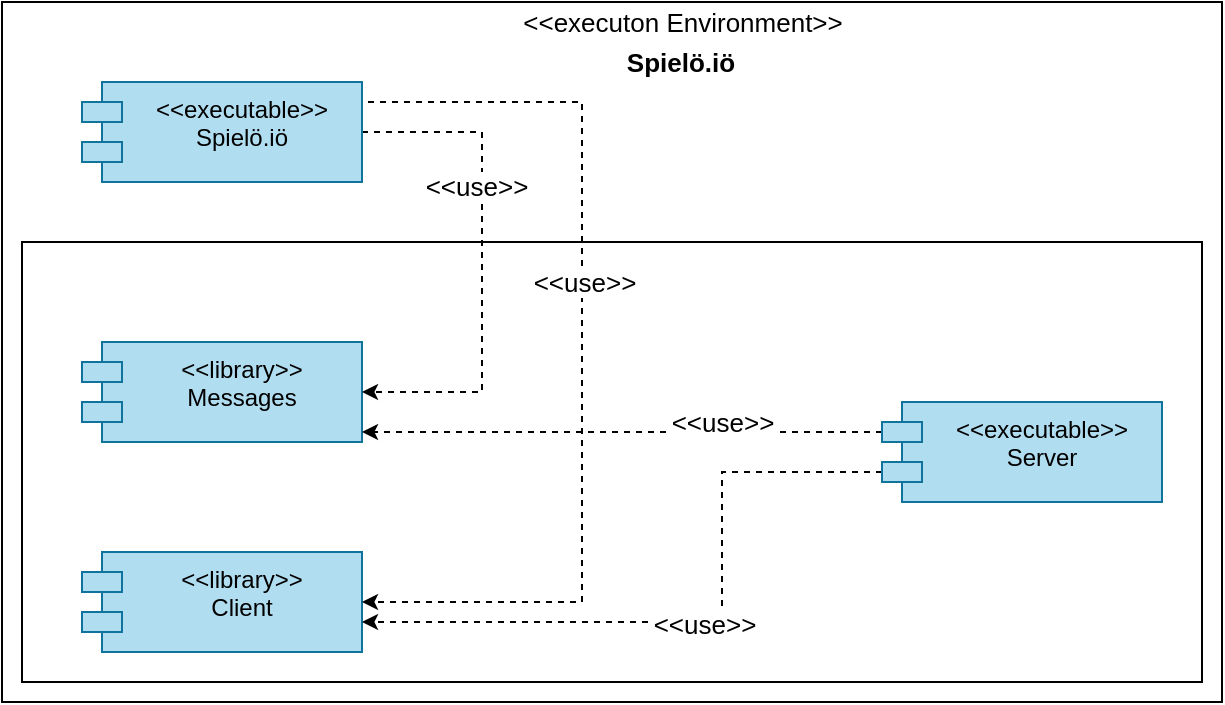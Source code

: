 <mxfile version="14.4.3" type="device" pages="5"><diagram id="hRc4cftRGeU7n1qeeO6D" name="Systemgrenzen"><mxGraphModel dx="2062" dy="1182" grid="1" gridSize="10" guides="1" tooltips="1" connect="1" arrows="1" fold="1" page="1" pageScale="1" pageWidth="827" pageHeight="1169" math="0" shadow="0"><root><mxCell id="VW-SvRIgDtVkMQD_a9aE-0"/><mxCell id="VW-SvRIgDtVkMQD_a9aE-1" parent="VW-SvRIgDtVkMQD_a9aE-0"/><mxCell id="VW-SvRIgDtVkMQD_a9aE-2" value="" style="whiteSpace=wrap;html=1;shadow=0;gradientDirection=west;gradientColor=#9933FF;fillColor=none;" parent="VW-SvRIgDtVkMQD_a9aE-1" vertex="1"><mxGeometry x="40" y="40" width="610" height="350" as="geometry"/></mxCell><mxCell id="VW-SvRIgDtVkMQD_a9aE-7" value="" style="whiteSpace=wrap;html=1;fillColor=none;shadow=0;" parent="VW-SvRIgDtVkMQD_a9aE-1" vertex="1"><mxGeometry x="50" y="160" width="590" height="220" as="geometry"/></mxCell><mxCell id="VW-SvRIgDtVkMQD_a9aE-10" value="&lt;&lt;library&gt;&gt;&#10;Messages" style="shape=module;align=left;spacingLeft=20;align=center;verticalAlign=top;shadow=0;fillColor=#b1ddf0;strokeColor=#10739e;" parent="VW-SvRIgDtVkMQD_a9aE-1" vertex="1"><mxGeometry x="80" y="210" width="140" height="50" as="geometry"/></mxCell><mxCell id="VW-SvRIgDtVkMQD_a9aE-11" value="&lt;&lt;library&gt;&gt;&#10;Client" style="shape=module;align=left;spacingLeft=20;align=center;verticalAlign=top;shadow=0;fillColor=#b1ddf0;strokeColor=#10739e;" parent="VW-SvRIgDtVkMQD_a9aE-1" vertex="1"><mxGeometry x="80" y="315" width="140" height="50" as="geometry"/></mxCell><mxCell id="VW-SvRIgDtVkMQD_a9aE-21" style="edgeStyle=orthogonalEdgeStyle;rounded=0;orthogonalLoop=1;jettySize=auto;html=1;exitX=0;exitY=0;exitDx=0;exitDy=15;exitPerimeter=0;dashed=1;startSize=6;endArrow=classic;endFill=1;endSize=5;fontSize=13;" parent="VW-SvRIgDtVkMQD_a9aE-1" source="VW-SvRIgDtVkMQD_a9aE-12" target="VW-SvRIgDtVkMQD_a9aE-10" edge="1"><mxGeometry relative="1" as="geometry"><Array as="points"><mxPoint x="360" y="255"/><mxPoint x="360" y="255"/></Array></mxGeometry></mxCell><mxCell id="VW-SvRIgDtVkMQD_a9aE-24" value="&amp;lt;&amp;lt;use&amp;gt;&amp;gt;" style="edgeLabel;html=1;align=center;verticalAlign=middle;resizable=0;points=[];fontSize=13;" parent="VW-SvRIgDtVkMQD_a9aE-21" vertex="1" connectable="0"><mxGeometry x="-0.383" y="3" relative="1" as="geometry"><mxPoint y="-8" as="offset"/></mxGeometry></mxCell><mxCell id="VW-SvRIgDtVkMQD_a9aE-22" style="edgeStyle=orthogonalEdgeStyle;rounded=0;orthogonalLoop=1;jettySize=auto;html=1;exitX=0;exitY=0;exitDx=0;exitDy=35;exitPerimeter=0;dashed=1;startSize=6;endArrow=classic;endFill=1;endSize=5;fontSize=13;" parent="VW-SvRIgDtVkMQD_a9aE-1" source="VW-SvRIgDtVkMQD_a9aE-12" target="VW-SvRIgDtVkMQD_a9aE-11" edge="1"><mxGeometry relative="1" as="geometry"><Array as="points"><mxPoint x="400" y="275"/><mxPoint x="400" y="350"/></Array></mxGeometry></mxCell><mxCell id="VW-SvRIgDtVkMQD_a9aE-23" value="&amp;lt;&amp;lt;use&amp;gt;&amp;gt;" style="edgeLabel;html=1;align=center;verticalAlign=middle;resizable=0;points=[];fontSize=13;" parent="VW-SvRIgDtVkMQD_a9aE-22" vertex="1" connectable="0"><mxGeometry x="-0.019" y="1" relative="1" as="geometry"><mxPoint as="offset"/></mxGeometry></mxCell><mxCell id="VW-SvRIgDtVkMQD_a9aE-12" value="&lt;&lt;executable&gt;&gt;&#10;Server" style="shape=module;align=left;spacingLeft=20;align=center;verticalAlign=top;shadow=0;fillColor=#b1ddf0;strokeColor=#10739e;" parent="VW-SvRIgDtVkMQD_a9aE-1" vertex="1"><mxGeometry x="480" y="240" width="140" height="50" as="geometry"/></mxCell><mxCell id="VW-SvRIgDtVkMQD_a9aE-16" style="edgeStyle=orthogonalEdgeStyle;rounded=0;orthogonalLoop=1;jettySize=auto;html=1;exitX=1;exitY=0.5;exitDx=0;exitDy=0;startSize=6;endArrow=classic;endFill=1;endSize=5;fontSize=13;dashed=1;" parent="VW-SvRIgDtVkMQD_a9aE-1" source="VW-SvRIgDtVkMQD_a9aE-13" target="VW-SvRIgDtVkMQD_a9aE-10" edge="1"><mxGeometry relative="1" as="geometry"><Array as="points"><mxPoint x="280" y="105"/><mxPoint x="280" y="235"/></Array></mxGeometry></mxCell><mxCell id="VW-SvRIgDtVkMQD_a9aE-19" value="&amp;lt;&amp;lt;use&amp;gt;&amp;gt;" style="edgeLabel;html=1;align=center;verticalAlign=middle;resizable=0;points=[];fontSize=13;" parent="VW-SvRIgDtVkMQD_a9aE-16" vertex="1" connectable="0"><mxGeometry x="-0.304" y="-3" relative="1" as="geometry"><mxPoint as="offset"/></mxGeometry></mxCell><mxCell id="VW-SvRIgDtVkMQD_a9aE-17" style="edgeStyle=orthogonalEdgeStyle;rounded=0;orthogonalLoop=1;jettySize=auto;html=1;exitX=1;exitY=0.5;exitDx=0;exitDy=0;dashed=1;startSize=6;endArrow=classic;endFill=1;endSize=5;fontSize=13;" parent="VW-SvRIgDtVkMQD_a9aE-1" source="VW-SvRIgDtVkMQD_a9aE-13" target="VW-SvRIgDtVkMQD_a9aE-11" edge="1"><mxGeometry relative="1" as="geometry"><Array as="points"><mxPoint x="220" y="90"/><mxPoint x="330" y="90"/><mxPoint x="330" y="340"/></Array></mxGeometry></mxCell><mxCell id="VW-SvRIgDtVkMQD_a9aE-18" value="&amp;lt;&amp;lt;use&amp;gt;&amp;gt;" style="edgeLabel;html=1;align=center;verticalAlign=middle;resizable=0;points=[];fontSize=13;" parent="VW-SvRIgDtVkMQD_a9aE-17" vertex="1" connectable="0"><mxGeometry x="0.162" y="1" relative="1" as="geometry"><mxPoint y="-67" as="offset"/></mxGeometry></mxCell><mxCell id="VW-SvRIgDtVkMQD_a9aE-13" value="&lt;&lt;executable&gt;&gt;&#10;Spielö.iö" style="shape=module;align=left;spacingLeft=20;align=center;verticalAlign=top;shadow=0;fillColor=#b1ddf0;strokeColor=#10739e;" parent="VW-SvRIgDtVkMQD_a9aE-1" vertex="1"><mxGeometry x="80" y="80" width="140" height="50" as="geometry"/></mxCell><mxCell id="VW-SvRIgDtVkMQD_a9aE-14" value="&amp;lt;&amp;lt;executon Environment&amp;gt;&amp;gt;" style="text;html=1;align=center;verticalAlign=middle;resizable=0;points=[];autosize=1;fontSize=13;" parent="VW-SvRIgDtVkMQD_a9aE-1" vertex="1"><mxGeometry x="290" y="40" width="180" height="20" as="geometry"/></mxCell><mxCell id="VW-SvRIgDtVkMQD_a9aE-15" value="Spielö.iö" style="text;html=1;align=center;verticalAlign=middle;resizable=0;points=[];autosize=1;fontStyle=1;fontSize=13;" parent="VW-SvRIgDtVkMQD_a9aE-1" vertex="1"><mxGeometry x="344" y="60" width="70" height="20" as="geometry"/></mxCell></root></mxGraphModel></diagram><diagram id="_6YsM2B8EG4hDcdBnevO" name="UML Messages"><mxGraphModel dx="2946" dy="1689" grid="1" gridSize="10" guides="1" tooltips="1" connect="1" arrows="1" fold="1" page="1" pageScale="1" pageWidth="827" pageHeight="1169" math="0" shadow="0"><root><mxCell id="s7-DCIxsE5QyhdQmxD1--0"/><mxCell id="s7-DCIxsE5QyhdQmxD1--1" parent="s7-DCIxsE5QyhdQmxD1--0"/><mxCell id="s7-DCIxsE5QyhdQmxD1--2" value="&lt;b&gt;Message&lt;/b&gt;&lt;br&gt;{abstract}" style="swimlane;fontStyle=0;align=center;verticalAlign=top;childLayout=stackLayout;horizontal=1;startSize=40;horizontalStack=0;resizeParent=1;resizeParentMax=0;resizeLast=0;collapsible=0;marginBottom=0;html=1;" vertex="1" parent="s7-DCIxsE5QyhdQmxD1--1"><mxGeometry x="510" y="200" width="230" height="168" as="geometry"/></mxCell><mxCell id="s7-DCIxsE5QyhdQmxD1--4" value="- header: MessageHeader" style="text;html=1;strokeColor=none;fillColor=none;align=left;verticalAlign=middle;spacingLeft=4;spacingRight=4;overflow=hidden;rotatable=0;points=[[0,0.5],[1,0.5]];portConstraint=eastwest;" vertex="1" parent="s7-DCIxsE5QyhdQmxD1--2"><mxGeometry y="40" width="230" height="20" as="geometry"/></mxCell><mxCell id="s7-DCIxsE5QyhdQmxD1--7" value="" style="line;strokeWidth=1;fillColor=none;align=left;verticalAlign=middle;spacingTop=-1;spacingLeft=3;spacingRight=3;rotatable=0;labelPosition=right;points=[];portConstraint=eastwest;" vertex="1" parent="s7-DCIxsE5QyhdQmxD1--2"><mxGeometry y="60" width="230" height="8" as="geometry"/></mxCell><mxCell id="s7-DCIxsE5QyhdQmxD1--9" value="# Message(header: MessageHeader)" style="text;html=1;strokeColor=none;fillColor=none;align=left;verticalAlign=middle;spacingLeft=4;spacingRight=4;overflow=hidden;rotatable=0;points=[[0,0.5],[1,0.5]];portConstraint=eastwest;" vertex="1" parent="s7-DCIxsE5QyhdQmxD1--2"><mxGeometry y="68" width="230" height="20" as="geometry"/></mxCell><mxCell id="s7-DCIxsE5QyhdQmxD1--28" value="+ toByteArray(): byte[]" style="text;html=1;strokeColor=none;fillColor=none;align=left;verticalAlign=middle;spacingLeft=4;spacingRight=4;overflow=hidden;rotatable=0;points=[[0,0.5],[1,0.5]];portConstraint=eastwest;" vertex="1" parent="s7-DCIxsE5QyhdQmxD1--2"><mxGeometry y="88" width="230" height="20" as="geometry"/></mxCell><mxCell id="s7-DCIxsE5QyhdQmxD1--29" value="+ getHeader(): MessageHeader" style="text;html=1;strokeColor=none;fillColor=none;align=left;verticalAlign=middle;spacingLeft=4;spacingRight=4;overflow=hidden;rotatable=0;points=[[0,0.5],[1,0.5]];portConstraint=eastwest;" vertex="1" parent="s7-DCIxsE5QyhdQmxD1--2"><mxGeometry y="108" width="230" height="20" as="geometry"/></mxCell><mxCell id="s7-DCIxsE5QyhdQmxD1--30" value="# getBodyLength(): short" style="text;html=1;strokeColor=none;fillColor=none;align=left;verticalAlign=middle;spacingLeft=4;spacingRight=4;overflow=hidden;rotatable=0;points=[[0,0.5],[1,0.5]];portConstraint=eastwest;fontStyle=2" vertex="1" parent="s7-DCIxsE5QyhdQmxD1--2"><mxGeometry y="128" width="230" height="20" as="geometry"/></mxCell><mxCell id="s7-DCIxsE5QyhdQmxD1--31" value="# bodyIntoBuffer(builder: BufferBuilder)" style="text;html=1;strokeColor=none;fillColor=none;align=left;verticalAlign=middle;spacingLeft=4;spacingRight=4;overflow=hidden;rotatable=0;points=[[0,0.5],[1,0.5]];portConstraint=eastwest;fontStyle=2" vertex="1" parent="s7-DCIxsE5QyhdQmxD1--2"><mxGeometry y="148" width="230" height="20" as="geometry"/></mxCell><mxCell id="s7-DCIxsE5QyhdQmxD1--10" value="&lt;b&gt;MessageHeader&lt;/b&gt;" style="swimlane;fontStyle=0;align=center;verticalAlign=top;childLayout=stackLayout;horizontal=1;startSize=30;horizontalStack=0;resizeParent=1;resizeParentMax=0;resizeLast=0;collapsible=0;marginBottom=0;html=1;" vertex="1" parent="s7-DCIxsE5QyhdQmxD1--1"><mxGeometry x="880" y="40" width="290" height="278" as="geometry"/></mxCell><mxCell id="s7-DCIxsE5QyhdQmxD1--11" value="- senderID: short" style="text;html=1;strokeColor=none;fillColor=none;align=left;verticalAlign=middle;spacingLeft=4;spacingRight=4;overflow=hidden;rotatable=0;points=[[0,0.5],[1,0.5]];portConstraint=eastwest;" vertex="1" parent="s7-DCIxsE5QyhdQmxD1--10"><mxGeometry y="30" width="290" height="20" as="geometry"/></mxCell><mxCell id="s7-DCIxsE5QyhdQmxD1--16" value="- receiverID: short" style="text;html=1;strokeColor=none;fillColor=none;align=left;verticalAlign=middle;spacingLeft=4;spacingRight=4;overflow=hidden;rotatable=0;points=[[0,0.5],[1,0.5]];portConstraint=eastwest;" vertex="1" parent="s7-DCIxsE5QyhdQmxD1--10"><mxGeometry y="50" width="290" height="20" as="geometry"/></mxCell><mxCell id="s7-DCIxsE5QyhdQmxD1--17" value="- type1: MessageType1" style="text;html=1;strokeColor=none;fillColor=none;align=left;verticalAlign=middle;spacingLeft=4;spacingRight=4;overflow=hidden;rotatable=0;points=[[0,0.5],[1,0.5]];portConstraint=eastwest;" vertex="1" parent="s7-DCIxsE5QyhdQmxD1--10"><mxGeometry y="70" width="290" height="20" as="geometry"/></mxCell><mxCell id="s7-DCIxsE5QyhdQmxD1--18" value="- type2: ByteEnum" style="text;html=1;strokeColor=none;fillColor=none;align=left;verticalAlign=middle;spacingLeft=4;spacingRight=4;overflow=hidden;rotatable=0;points=[[0,0.5],[1,0.5]];portConstraint=eastwest;" vertex="1" parent="s7-DCIxsE5QyhdQmxD1--10"><mxGeometry y="90" width="290" height="20" as="geometry"/></mxCell><mxCell id="s7-DCIxsE5QyhdQmxD1--15" value="- timestamp: long" style="text;html=1;strokeColor=none;fillColor=none;align=left;verticalAlign=middle;spacingLeft=4;spacingRight=4;overflow=hidden;rotatable=0;points=[[0,0.5],[1,0.5]];portConstraint=eastwest;" vertex="1" parent="s7-DCIxsE5QyhdQmxD1--10"><mxGeometry y="110" width="290" height="20" as="geometry"/></mxCell><mxCell id="s7-DCIxsE5QyhdQmxD1--12" value="" style="line;strokeWidth=1;fillColor=none;align=left;verticalAlign=middle;spacingTop=-1;spacingLeft=3;spacingRight=3;rotatable=0;labelPosition=right;points=[];portConstraint=eastwest;" vertex="1" parent="s7-DCIxsE5QyhdQmxD1--10"><mxGeometry y="130" width="290" height="8" as="geometry"/></mxCell><mxCell id="s7-DCIxsE5QyhdQmxD1--20" value="+ getSenderID(): short" style="text;html=1;strokeColor=none;fillColor=none;align=left;verticalAlign=middle;spacingLeft=4;spacingRight=4;overflow=hidden;rotatable=0;points=[[0,0.5],[1,0.5]];portConstraint=eastwest;" vertex="1" parent="s7-DCIxsE5QyhdQmxD1--10"><mxGeometry y="138" width="290" height="20" as="geometry"/></mxCell><mxCell id="s7-DCIxsE5QyhdQmxD1--23" value="+ getReceiverID(): short" style="text;html=1;strokeColor=none;fillColor=none;align=left;verticalAlign=middle;spacingLeft=4;spacingRight=4;overflow=hidden;rotatable=0;points=[[0,0.5],[1,0.5]];portConstraint=eastwest;" vertex="1" parent="s7-DCIxsE5QyhdQmxD1--10"><mxGeometry y="158" width="290" height="20" as="geometry"/></mxCell><mxCell id="s7-DCIxsE5QyhdQmxD1--24" value="+ getType1(): MessageType1" style="text;html=1;strokeColor=none;fillColor=none;align=left;verticalAlign=middle;spacingLeft=4;spacingRight=4;overflow=hidden;rotatable=0;points=[[0,0.5],[1,0.5]];portConstraint=eastwest;" vertex="1" parent="s7-DCIxsE5QyhdQmxD1--10"><mxGeometry y="178" width="290" height="20" as="geometry"/></mxCell><mxCell id="s7-DCIxsE5QyhdQmxD1--22" value="+ getType2(): ByteEnum" style="text;html=1;strokeColor=none;fillColor=none;align=left;verticalAlign=middle;spacingLeft=4;spacingRight=4;overflow=hidden;rotatable=0;points=[[0,0.5],[1,0.5]];portConstraint=eastwest;" vertex="1" parent="s7-DCIxsE5QyhdQmxD1--10"><mxGeometry y="198" width="290" height="20" as="geometry"/></mxCell><mxCell id="s7-DCIxsE5QyhdQmxD1--21" value="+ getTimestamp(): long" style="text;html=1;strokeColor=none;fillColor=none;align=left;verticalAlign=middle;spacingLeft=4;spacingRight=4;overflow=hidden;rotatable=0;points=[[0,0.5],[1,0.5]];portConstraint=eastwest;" vertex="1" parent="s7-DCIxsE5QyhdQmxD1--10"><mxGeometry y="218" width="290" height="20" as="geometry"/></mxCell><mxCell id="s7-DCIxsE5QyhdQmxD1--14" value="+ intoBuffer(length: short, buffer: BufferBuilder)" style="text;html=1;strokeColor=none;fillColor=none;align=left;verticalAlign=middle;spacingLeft=4;spacingRight=4;overflow=hidden;rotatable=0;points=[[0,0.5],[1,0.5]];portConstraint=eastwest;" vertex="1" parent="s7-DCIxsE5QyhdQmxD1--10"><mxGeometry y="238" width="290" height="20" as="geometry"/></mxCell><mxCell id="s7-DCIxsE5QyhdQmxD1--19" value="+ parse(iterator: BufferIterator): MessageHeader" style="text;html=1;strokeColor=none;fillColor=none;align=left;verticalAlign=middle;spacingLeft=4;spacingRight=4;overflow=hidden;rotatable=0;points=[[0,0.5],[1,0.5]];portConstraint=eastwest;fontStyle=4" vertex="1" parent="s7-DCIxsE5QyhdQmxD1--10"><mxGeometry y="258" width="290" height="20" as="geometry"/></mxCell><mxCell id="s7-DCIxsE5QyhdQmxD1--27" style="edgeStyle=orthogonalEdgeStyle;rounded=0;orthogonalLoop=1;jettySize=auto;html=1;exitX=1;exitY=0.5;exitDx=0;exitDy=0;" edge="1" parent="s7-DCIxsE5QyhdQmxD1--1" source="s7-DCIxsE5QyhdQmxD1--4" target="s7-DCIxsE5QyhdQmxD1--10"><mxGeometry relative="1" as="geometry"/></mxCell><mxCell id="s7-DCIxsE5QyhdQmxD1--34" value="header" style="edgeLabel;html=1;align=center;verticalAlign=middle;resizable=0;points=[];" vertex="1" connectable="0" parent="s7-DCIxsE5QyhdQmxD1--27"><mxGeometry x="-0.895" relative="1" as="geometry"><mxPoint x="8" y="-10" as="offset"/></mxGeometry></mxCell><mxCell id="s7-DCIxsE5QyhdQmxD1--32" value="1" style="text;html=1;align=center;verticalAlign=middle;resizable=0;points=[];autosize=1;" vertex="1" parent="s7-DCIxsE5QyhdQmxD1--1"><mxGeometry x="860" y="160" width="20" height="20" as="geometry"/></mxCell><mxCell id="s7-DCIxsE5QyhdQmxD1--35" value="&amp;lt;&amp;lt;enum&amp;gt;&amp;gt;&lt;br&gt;&lt;b&gt;MessageType1&lt;/b&gt;&lt;b&gt;&lt;br&gt;&lt;/b&gt;" style="swimlane;fontStyle=0;align=center;verticalAlign=top;childLayout=stackLayout;horizontal=1;startSize=40;horizontalStack=0;resizeParent=1;resizeParentMax=0;resizeLast=0;collapsible=0;marginBottom=0;html=1;" vertex="1" parent="s7-DCIxsE5QyhdQmxD1--1"><mxGeometry x="1270" y="40" width="230" height="100" as="geometry"/></mxCell><mxCell id="s7-DCIxsE5QyhdQmxD1--38" value="LOBBY" style="text;html=1;strokeColor=none;fillColor=none;align=left;verticalAlign=middle;spacingLeft=4;spacingRight=4;overflow=hidden;rotatable=0;points=[[0,0.5],[1,0.5]];portConstraint=eastwest;" vertex="1" parent="s7-DCIxsE5QyhdQmxD1--35"><mxGeometry y="40" width="230" height="20" as="geometry"/></mxCell><mxCell id="s7-DCIxsE5QyhdQmxD1--39" value="SERVER" style="text;html=1;strokeColor=none;fillColor=none;align=left;verticalAlign=middle;spacingLeft=4;spacingRight=4;overflow=hidden;rotatable=0;points=[[0,0.5],[1,0.5]];portConstraint=eastwest;" vertex="1" parent="s7-DCIxsE5QyhdQmxD1--35"><mxGeometry y="60" width="230" height="20" as="geometry"/></mxCell><mxCell id="s7-DCIxsE5QyhdQmxD1--40" value="GAME" style="text;html=1;strokeColor=none;fillColor=none;align=left;verticalAlign=middle;spacingLeft=4;spacingRight=4;overflow=hidden;rotatable=0;points=[[0,0.5],[1,0.5]];portConstraint=eastwest;" vertex="1" parent="s7-DCIxsE5QyhdQmxD1--35"><mxGeometry y="80" width="230" height="20" as="geometry"/></mxCell><mxCell id="s7-DCIxsE5QyhdQmxD1--43" style="edgeStyle=orthogonalEdgeStyle;rounded=0;orthogonalLoop=1;jettySize=auto;html=1;exitX=1;exitY=0.5;exitDx=0;exitDy=0;" edge="1" parent="s7-DCIxsE5QyhdQmxD1--1" source="s7-DCIxsE5QyhdQmxD1--17" target="s7-DCIxsE5QyhdQmxD1--35"><mxGeometry relative="1" as="geometry"><Array as="points"><mxPoint x="1220" y="120"/><mxPoint x="1220" y="90"/></Array></mxGeometry></mxCell><mxCell id="s7-DCIxsE5QyhdQmxD1--44" value="1" style="edgeLabel;html=1;align=center;verticalAlign=middle;resizable=0;points=[];" vertex="1" connectable="0" parent="s7-DCIxsE5QyhdQmxD1--43"><mxGeometry x="0.831" y="1" relative="1" as="geometry"><mxPoint y="-9" as="offset"/></mxGeometry></mxCell><mxCell id="s7-DCIxsE5QyhdQmxD1--45" value="&amp;lt;&amp;lt;Interface&amp;gt;&amp;gt;&lt;br&gt;&lt;b&gt;ByteEnum&lt;/b&gt;&lt;b&gt;&lt;br&gt;&lt;/b&gt;" style="swimlane;fontStyle=0;align=center;verticalAlign=top;childLayout=stackLayout;horizontal=1;startSize=40;horizontalStack=0;resizeParent=1;resizeParentMax=0;resizeLast=0;collapsible=0;marginBottom=0;html=1;" vertex="1" parent="s7-DCIxsE5QyhdQmxD1--1"><mxGeometry x="1270" y="180" width="230" height="60" as="geometry"/></mxCell><mxCell id="s7-DCIxsE5QyhdQmxD1--46" value="+ getByte()" style="text;html=1;strokeColor=none;fillColor=none;align=left;verticalAlign=middle;spacingLeft=4;spacingRight=4;overflow=hidden;rotatable=0;points=[[0,0.5],[1,0.5]];portConstraint=eastwest;" vertex="1" parent="s7-DCIxsE5QyhdQmxD1--45"><mxGeometry y="40" width="230" height="20" as="geometry"/></mxCell><mxCell id="s7-DCIxsE5QyhdQmxD1--49" style="edgeStyle=orthogonalEdgeStyle;rounded=0;orthogonalLoop=1;jettySize=auto;html=1;exitX=1;exitY=0.5;exitDx=0;exitDy=0;entryX=0;entryY=0.5;entryDx=0;entryDy=0;" edge="1" parent="s7-DCIxsE5QyhdQmxD1--1" source="s7-DCIxsE5QyhdQmxD1--18" target="s7-DCIxsE5QyhdQmxD1--45"><mxGeometry relative="1" as="geometry"/></mxCell><mxCell id="s7-DCIxsE5QyhdQmxD1--50" value="1" style="edgeLabel;html=1;align=center;verticalAlign=middle;resizable=0;points=[];" vertex="1" connectable="0" parent="s7-DCIxsE5QyhdQmxD1--49"><mxGeometry x="0.859" y="-2" relative="1" as="geometry"><mxPoint x="2" y="-12" as="offset"/></mxGeometry></mxCell><mxCell id="s7-DCIxsE5QyhdQmxD1--62" style="edgeStyle=orthogonalEdgeStyle;rounded=0;orthogonalLoop=1;jettySize=auto;html=1;exitX=0.5;exitY=0;exitDx=0;exitDy=0;endArrow=block;endFill=0;endSize=20;" edge="1" parent="s7-DCIxsE5QyhdQmxD1--1" source="s7-DCIxsE5QyhdQmxD1--54" target="s7-DCIxsE5QyhdQmxD1--2"><mxGeometry relative="1" as="geometry"/></mxCell><mxCell id="s7-DCIxsE5QyhdQmxD1--54" value="&lt;b&gt;ConnectMessage&lt;/b&gt;" style="swimlane;fontStyle=0;align=center;verticalAlign=top;childLayout=stackLayout;horizontal=1;startSize=30;horizontalStack=0;resizeParent=1;resizeParentMax=0;resizeLast=0;collapsible=0;marginBottom=0;html=1;" vertex="1" parent="s7-DCIxsE5QyhdQmxD1--1"><mxGeometry x="50" y="480" width="303" height="118" as="geometry"/></mxCell><mxCell id="s7-DCIxsE5QyhdQmxD1--55" value="&amp;nbsp;" style="text;html=1;strokeColor=none;fillColor=none;align=left;verticalAlign=middle;spacingLeft=4;spacingRight=4;overflow=hidden;rotatable=0;points=[[0,0.5],[1,0.5]];portConstraint=eastwest;" vertex="1" parent="s7-DCIxsE5QyhdQmxD1--54"><mxGeometry y="30" width="303" height="20" as="geometry"/></mxCell><mxCell id="s7-DCIxsE5QyhdQmxD1--56" value="" style="line;strokeWidth=1;fillColor=none;align=left;verticalAlign=middle;spacingTop=-1;spacingLeft=3;spacingRight=3;rotatable=0;labelPosition=right;points=[];portConstraint=eastwest;" vertex="1" parent="s7-DCIxsE5QyhdQmxD1--54"><mxGeometry y="50" width="303" height="8" as="geometry"/></mxCell><mxCell id="s7-DCIxsE5QyhdQmxD1--60" value="# getBodyLength(): short" style="text;html=1;strokeColor=none;fillColor=none;align=left;verticalAlign=middle;spacingLeft=4;spacingRight=4;overflow=hidden;rotatable=0;points=[[0,0.5],[1,0.5]];portConstraint=eastwest;fontStyle=0" vertex="1" parent="s7-DCIxsE5QyhdQmxD1--54"><mxGeometry y="58" width="303" height="20" as="geometry"/></mxCell><mxCell id="s7-DCIxsE5QyhdQmxD1--61" value="# bodyIntoBuffer(builder: BufferBuilder)" style="text;html=1;strokeColor=none;fillColor=none;align=left;verticalAlign=middle;spacingLeft=4;spacingRight=4;overflow=hidden;rotatable=0;points=[[0,0.5],[1,0.5]];portConstraint=eastwest;fontStyle=0" vertex="1" parent="s7-DCIxsE5QyhdQmxD1--54"><mxGeometry y="78" width="303" height="20" as="geometry"/></mxCell><mxCell id="s7-DCIxsE5QyhdQmxD1--63" value="+ parse(i: BufferIterator, h: MessageHeader): Message" style="text;html=1;strokeColor=none;fillColor=none;align=left;verticalAlign=middle;spacingLeft=4;spacingRight=4;overflow=hidden;rotatable=0;points=[[0,0.5],[1,0.5]];portConstraint=eastwest;fontStyle=4" vertex="1" parent="s7-DCIxsE5QyhdQmxD1--54"><mxGeometry y="98" width="303" height="20" as="geometry"/></mxCell><mxCell id="s7-DCIxsE5QyhdQmxD1--70" style="edgeStyle=orthogonalEdgeStyle;rounded=0;orthogonalLoop=1;jettySize=auto;html=1;exitX=0.5;exitY=0;exitDx=0;exitDy=0;endArrow=block;endFill=0;endSize=20;" edge="1" parent="s7-DCIxsE5QyhdQmxD1--1" source="s7-DCIxsE5QyhdQmxD1--64" target="s7-DCIxsE5QyhdQmxD1--2"><mxGeometry relative="1" as="geometry"/></mxCell><mxCell id="s7-DCIxsE5QyhdQmxD1--64" value="&lt;b&gt;HeartbeatMessage&lt;/b&gt;" style="swimlane;fontStyle=0;align=center;verticalAlign=top;childLayout=stackLayout;horizontal=1;startSize=30;horizontalStack=0;resizeParent=1;resizeParentMax=0;resizeLast=0;collapsible=0;marginBottom=0;html=1;" vertex="1" parent="s7-DCIxsE5QyhdQmxD1--1"><mxGeometry x="363" y="480" width="307" height="118" as="geometry"/></mxCell><mxCell id="s7-DCIxsE5QyhdQmxD1--65" value="&amp;nbsp;" style="text;html=1;strokeColor=none;fillColor=none;align=left;verticalAlign=middle;spacingLeft=4;spacingRight=4;overflow=hidden;rotatable=0;points=[[0,0.5],[1,0.5]];portConstraint=eastwest;" vertex="1" parent="s7-DCIxsE5QyhdQmxD1--64"><mxGeometry y="30" width="307" height="20" as="geometry"/></mxCell><mxCell id="s7-DCIxsE5QyhdQmxD1--66" value="" style="line;strokeWidth=1;fillColor=none;align=left;verticalAlign=middle;spacingTop=-1;spacingLeft=3;spacingRight=3;rotatable=0;labelPosition=right;points=[];portConstraint=eastwest;" vertex="1" parent="s7-DCIxsE5QyhdQmxD1--64"><mxGeometry y="50" width="307" height="8" as="geometry"/></mxCell><mxCell id="s7-DCIxsE5QyhdQmxD1--67" value="# getBodyLength(): short" style="text;html=1;strokeColor=none;fillColor=none;align=left;verticalAlign=middle;spacingLeft=4;spacingRight=4;overflow=hidden;rotatable=0;points=[[0,0.5],[1,0.5]];portConstraint=eastwest;fontStyle=0" vertex="1" parent="s7-DCIxsE5QyhdQmxD1--64"><mxGeometry y="58" width="307" height="20" as="geometry"/></mxCell><mxCell id="s7-DCIxsE5QyhdQmxD1--68" value="# bodyIntoBuffer(builder: BufferBuilder)" style="text;html=1;strokeColor=none;fillColor=none;align=left;verticalAlign=middle;spacingLeft=4;spacingRight=4;overflow=hidden;rotatable=0;points=[[0,0.5],[1,0.5]];portConstraint=eastwest;fontStyle=0" vertex="1" parent="s7-DCIxsE5QyhdQmxD1--64"><mxGeometry y="78" width="307" height="20" as="geometry"/></mxCell><mxCell id="s7-DCIxsE5QyhdQmxD1--69" value="+ parse(i: BufferIterator, h: MessageHeader): Message" style="text;html=1;strokeColor=none;fillColor=none;align=left;verticalAlign=middle;spacingLeft=4;spacingRight=4;overflow=hidden;rotatable=0;points=[[0,0.5],[1,0.5]];portConstraint=eastwest;fontStyle=4" vertex="1" parent="s7-DCIxsE5QyhdQmxD1--64"><mxGeometry y="98" width="307" height="20" as="geometry"/></mxCell><mxCell id="s7-DCIxsE5QyhdQmxD1--80" style="edgeStyle=orthogonalEdgeStyle;rounded=0;orthogonalLoop=1;jettySize=auto;html=1;exitX=0.5;exitY=0;exitDx=0;exitDy=0;endArrow=block;endFill=0;endSize=20;" edge="1" parent="s7-DCIxsE5QyhdQmxD1--1" source="s7-DCIxsE5QyhdQmxD1--71" target="s7-DCIxsE5QyhdQmxD1--2"><mxGeometry relative="1" as="geometry"/></mxCell><mxCell id="s7-DCIxsE5QyhdQmxD1--82" value="Server" style="text;html=1;align=center;verticalAlign=middle;resizable=0;points=[];autosize=1;" vertex="1" parent="s7-DCIxsE5QyhdQmxD1--1"><mxGeometry x="40" y="450" width="50" height="20" as="geometry"/></mxCell><mxCell id="s7-DCIxsE5QyhdQmxD1--83" value="" style="shape=folder;tabWidth=80;tabHeight=20;tabPosition=left;strokeWidth=2;html=1;whiteSpace=wrap;align=center;fillColor=none;" vertex="1" parent="s7-DCIxsE5QyhdQmxD1--1"><mxGeometry x="40" y="450" width="670" height="310" as="geometry"/></mxCell><mxCell id="s7-DCIxsE5QyhdQmxD1--86" value="" style="group" vertex="1" connectable="0" parent="s7-DCIxsE5QyhdQmxD1--1"><mxGeometry x="750" y="440" width="470" height="320" as="geometry"/></mxCell><mxCell id="s7-DCIxsE5QyhdQmxD1--84" value="" style="shape=folder;tabWidth=80;tabHeight=20;tabPosition=left;strokeWidth=2;html=1;whiteSpace=wrap;align=center;fillColor=none;" vertex="1" parent="s7-DCIxsE5QyhdQmxD1--86"><mxGeometry y="10" width="370" height="310" as="geometry"/></mxCell><mxCell id="s7-DCIxsE5QyhdQmxD1--85" value="LOBBY" style="text;html=1;align=center;verticalAlign=middle;resizable=0;points=[];autosize=1;" vertex="1" parent="s7-DCIxsE5QyhdQmxD1--86"><mxGeometry y="10" width="60" height="20" as="geometry"/></mxCell><mxCell id="s7-DCIxsE5QyhdQmxD1--71" value="&lt;b&gt;CreateLobbyMessage&lt;/b&gt;" style="swimlane;fontStyle=0;align=center;verticalAlign=top;childLayout=stackLayout;horizontal=1;startSize=30;horizontalStack=0;resizeParent=1;resizeParentMax=0;resizeLast=0;collapsible=0;marginBottom=0;html=1;" vertex="1" parent="s7-DCIxsE5QyhdQmxD1--86"><mxGeometry x="10" y="40" width="310" height="178" as="geometry"/></mxCell><mxCell id="s7-DCIxsE5QyhdQmxD1--72" value="- settings: LobbySettings&amp;nbsp;" style="text;html=1;strokeColor=none;fillColor=none;align=left;verticalAlign=middle;spacingLeft=4;spacingRight=4;overflow=hidden;rotatable=0;points=[[0,0.5],[1,0.5]];portConstraint=eastwest;" vertex="1" parent="s7-DCIxsE5QyhdQmxD1--71"><mxGeometry y="30" width="310" height="20" as="geometry"/></mxCell><mxCell id="s7-DCIxsE5QyhdQmxD1--77" value="- username: String" style="text;html=1;strokeColor=none;fillColor=none;align=left;verticalAlign=middle;spacingLeft=4;spacingRight=4;overflow=hidden;rotatable=0;points=[[0,0.5],[1,0.5]];portConstraint=eastwest;" vertex="1" parent="s7-DCIxsE5QyhdQmxD1--71"><mxGeometry y="50" width="310" height="20" as="geometry"/></mxCell><mxCell id="s7-DCIxsE5QyhdQmxD1--73" value="" style="line;strokeWidth=1;fillColor=none;align=left;verticalAlign=middle;spacingTop=-1;spacingLeft=3;spacingRight=3;rotatable=0;labelPosition=right;points=[];portConstraint=eastwest;" vertex="1" parent="s7-DCIxsE5QyhdQmxD1--71"><mxGeometry y="70" width="310" height="8" as="geometry"/></mxCell><mxCell id="s7-DCIxsE5QyhdQmxD1--74" value="+ getLobbySettings(): LobbySettings" style="text;html=1;strokeColor=none;fillColor=none;align=left;verticalAlign=middle;spacingLeft=4;spacingRight=4;overflow=hidden;rotatable=0;points=[[0,0.5],[1,0.5]];portConstraint=eastwest;fontStyle=0" vertex="1" parent="s7-DCIxsE5QyhdQmxD1--71"><mxGeometry y="78" width="310" height="20" as="geometry"/></mxCell><mxCell id="s7-DCIxsE5QyhdQmxD1--75" value="+ getUsername(): String" style="text;html=1;strokeColor=none;fillColor=none;align=left;verticalAlign=middle;spacingLeft=4;spacingRight=4;overflow=hidden;rotatable=0;points=[[0,0.5],[1,0.5]];portConstraint=eastwest;fontStyle=0" vertex="1" parent="s7-DCIxsE5QyhdQmxD1--71"><mxGeometry y="98" width="310" height="20" as="geometry"/></mxCell><mxCell id="s7-DCIxsE5QyhdQmxD1--78" value="# getBodyLength(): short" style="text;html=1;strokeColor=none;fillColor=none;align=left;verticalAlign=middle;spacingLeft=4;spacingRight=4;overflow=hidden;rotatable=0;points=[[0,0.5],[1,0.5]];portConstraint=eastwest;fontStyle=0" vertex="1" parent="s7-DCIxsE5QyhdQmxD1--71"><mxGeometry y="118" width="310" height="20" as="geometry"/></mxCell><mxCell id="s7-DCIxsE5QyhdQmxD1--79" value="# bodyIntoBuffer(builder: BufferBuilder)" style="text;html=1;strokeColor=none;fillColor=none;align=left;verticalAlign=middle;spacingLeft=4;spacingRight=4;overflow=hidden;rotatable=0;points=[[0,0.5],[1,0.5]];portConstraint=eastwest;fontStyle=0" vertex="1" parent="s7-DCIxsE5QyhdQmxD1--71"><mxGeometry y="138" width="310" height="20" as="geometry"/></mxCell><mxCell id="s7-DCIxsE5QyhdQmxD1--76" value="+ parse(i: BufferIterator, h: MessageHeader): Message" style="text;html=1;strokeColor=none;fillColor=none;align=left;verticalAlign=middle;spacingLeft=4;spacingRight=4;overflow=hidden;rotatable=0;points=[[0,0.5],[1,0.5]];portConstraint=eastwest;fontStyle=4" vertex="1" parent="s7-DCIxsE5QyhdQmxD1--71"><mxGeometry y="158" width="310" height="20" as="geometry"/></mxCell><mxCell id="s7-DCIxsE5QyhdQmxD1--111" value="..." style="text;html=1;align=center;verticalAlign=middle;resizable=0;points=[];autosize=0;fontSize=40;imageAspect=1;" vertex="1" parent="s7-DCIxsE5QyhdQmxD1--86"><mxGeometry x="160" y="230" width="50" height="50" as="geometry"/></mxCell><mxCell id="s7-DCIxsE5QyhdQmxD1--87" value="" style="group" vertex="1" connectable="0" parent="s7-DCIxsE5QyhdQmxD1--1"><mxGeometry x="1240" y="440" width="470" height="320" as="geometry"/></mxCell><mxCell id="s7-DCIxsE5QyhdQmxD1--88" value="" style="shape=folder;tabWidth=80;tabHeight=20;tabPosition=left;strokeWidth=2;html=1;whiteSpace=wrap;align=center;fillColor=none;" vertex="1" parent="s7-DCIxsE5QyhdQmxD1--87"><mxGeometry y="10" width="350" height="310" as="geometry"/></mxCell><mxCell id="s7-DCIxsE5QyhdQmxD1--89" value="GAME" style="text;html=1;align=center;verticalAlign=middle;resizable=0;points=[];autosize=1;" vertex="1" parent="s7-DCIxsE5QyhdQmxD1--87"><mxGeometry x="5" y="10" width="50" height="20" as="geometry"/></mxCell><mxCell id="s7-DCIxsE5QyhdQmxD1--99" value="&lt;b&gt;TicTacToeMessage&lt;/b&gt;" style="swimlane;fontStyle=0;align=center;verticalAlign=top;childLayout=stackLayout;horizontal=1;startSize=30;horizontalStack=0;resizeParent=1;resizeParentMax=0;resizeLast=0;collapsible=0;marginBottom=0;html=1;" vertex="1" parent="s7-DCIxsE5QyhdQmxD1--87"><mxGeometry x="10" y="40" width="305.17" height="138" as="geometry"/></mxCell><mxCell id="s7-DCIxsE5QyhdQmxD1--100" value="- value: byte" style="text;html=1;strokeColor=none;fillColor=none;align=left;verticalAlign=middle;spacingLeft=4;spacingRight=4;overflow=hidden;rotatable=0;points=[[0,0.5],[1,0.5]];portConstraint=eastwest;" vertex="1" parent="s7-DCIxsE5QyhdQmxD1--99"><mxGeometry y="30" width="305.17" height="20" as="geometry"/></mxCell><mxCell id="s7-DCIxsE5QyhdQmxD1--102" value="" style="line;strokeWidth=1;fillColor=none;align=left;verticalAlign=middle;spacingTop=-1;spacingLeft=3;spacingRight=3;rotatable=0;labelPosition=right;points=[];portConstraint=eastwest;" vertex="1" parent="s7-DCIxsE5QyhdQmxD1--99"><mxGeometry y="50" width="305.17" height="8" as="geometry"/></mxCell><mxCell id="s7-DCIxsE5QyhdQmxD1--104" value="+ getValue(): byte" style="text;html=1;strokeColor=none;fillColor=none;align=left;verticalAlign=middle;spacingLeft=4;spacingRight=4;overflow=hidden;rotatable=0;points=[[0,0.5],[1,0.5]];portConstraint=eastwest;fontStyle=0" vertex="1" parent="s7-DCIxsE5QyhdQmxD1--99"><mxGeometry y="58" width="305.17" height="20" as="geometry"/></mxCell><mxCell id="s7-DCIxsE5QyhdQmxD1--105" value="# getBodyLength(): short" style="text;html=1;strokeColor=none;fillColor=none;align=left;verticalAlign=middle;spacingLeft=4;spacingRight=4;overflow=hidden;rotatable=0;points=[[0,0.5],[1,0.5]];portConstraint=eastwest;fontStyle=0" vertex="1" parent="s7-DCIxsE5QyhdQmxD1--99"><mxGeometry y="78" width="305.17" height="20" as="geometry"/></mxCell><mxCell id="s7-DCIxsE5QyhdQmxD1--106" value="# bodyIntoBuffer(builder: BufferBuilder)" style="text;html=1;strokeColor=none;fillColor=none;align=left;verticalAlign=middle;spacingLeft=4;spacingRight=4;overflow=hidden;rotatable=0;points=[[0,0.5],[1,0.5]];portConstraint=eastwest;fontStyle=0" vertex="1" parent="s7-DCIxsE5QyhdQmxD1--99"><mxGeometry y="98" width="305.17" height="20" as="geometry"/></mxCell><mxCell id="s7-DCIxsE5QyhdQmxD1--107" value="+ parse(i: BufferIterator, h: MessageHeader): Message" style="text;html=1;strokeColor=none;fillColor=none;align=left;verticalAlign=middle;spacingLeft=4;spacingRight=4;overflow=hidden;rotatable=0;points=[[0,0.5],[1,0.5]];portConstraint=eastwest;fontStyle=4" vertex="1" parent="s7-DCIxsE5QyhdQmxD1--99"><mxGeometry y="118" width="305.17" height="20" as="geometry"/></mxCell><mxCell id="s7-DCIxsE5QyhdQmxD1--112" value="..." style="text;html=1;align=center;verticalAlign=middle;resizable=0;points=[];autosize=0;fontSize=40;imageAspect=1;" vertex="1" parent="s7-DCIxsE5QyhdQmxD1--87"><mxGeometry x="170" y="190" width="50" height="50" as="geometry"/></mxCell><mxCell id="s7-DCIxsE5QyhdQmxD1--108" style="edgeStyle=orthogonalEdgeStyle;rounded=0;orthogonalLoop=1;jettySize=auto;html=1;exitX=0.5;exitY=0;exitDx=0;exitDy=0;endArrow=block;endFill=0;endSize=20;" edge="1" parent="s7-DCIxsE5QyhdQmxD1--1" source="s7-DCIxsE5QyhdQmxD1--99" target="s7-DCIxsE5QyhdQmxD1--2"><mxGeometry relative="1" as="geometry"/></mxCell><mxCell id="s7-DCIxsE5QyhdQmxD1--110" value="..." style="text;html=1;align=center;verticalAlign=middle;resizable=0;points=[];autosize=0;fontSize=40;imageAspect=1;" vertex="1" parent="s7-DCIxsE5QyhdQmxD1--1"><mxGeometry x="330" y="630" width="50" height="50" as="geometry"/></mxCell><mxCell id="s7-DCIxsE5QyhdQmxD1--113" value="&lt;b&gt;MessageFactory&lt;/b&gt;" style="swimlane;fontStyle=0;align=center;verticalAlign=top;childLayout=stackLayout;horizontal=1;startSize=30;horizontalStack=0;resizeParent=1;resizeParentMax=0;resizeLast=0;collapsible=0;marginBottom=0;html=1;" vertex="1" parent="s7-DCIxsE5QyhdQmxD1--1"><mxGeometry x="50" y="30" width="340" height="138" as="geometry"/></mxCell><mxCell id="s7-DCIxsE5QyhdQmxD1--116" value="&amp;nbsp;" style="text;html=1;strokeColor=none;fillColor=none;align=left;verticalAlign=middle;spacingLeft=4;spacingRight=4;overflow=hidden;rotatable=0;points=[[0,0.5],[1,0.5]];portConstraint=eastwest;" vertex="1" parent="s7-DCIxsE5QyhdQmxD1--113"><mxGeometry y="30" width="340" height="20" as="geometry"/></mxCell><mxCell id="s7-DCIxsE5QyhdQmxD1--119" value="" style="line;strokeWidth=1;fillColor=none;align=left;verticalAlign=middle;spacingTop=-1;spacingLeft=3;spacingRight=3;rotatable=0;labelPosition=right;points=[];portConstraint=eastwest;" vertex="1" parent="s7-DCIxsE5QyhdQmxD1--113"><mxGeometry y="50" width="340" height="8" as="geometry"/></mxCell><mxCell id="s7-DCIxsE5QyhdQmxD1--120" value="+ getMessage(bytes: byte[]): Message" style="text;html=1;strokeColor=none;fillColor=none;align=left;verticalAlign=middle;spacingLeft=4;spacingRight=4;overflow=hidden;rotatable=0;points=[[0,0.5],[1,0.5]];portConstraint=eastwest;" vertex="1" parent="s7-DCIxsE5QyhdQmxD1--113"><mxGeometry y="58" width="340" height="20" as="geometry"/></mxCell><mxCell id="s7-DCIxsE5QyhdQmxD1--121" value="- getServerMessage(i: Buffer, h: MessageHeader): Message" style="text;html=1;strokeColor=none;fillColor=none;align=left;verticalAlign=middle;spacingLeft=4;spacingRight=4;overflow=hidden;rotatable=0;points=[[0,0.5],[1,0.5]];portConstraint=eastwest;" vertex="1" parent="s7-DCIxsE5QyhdQmxD1--113"><mxGeometry y="78" width="340" height="20" as="geometry"/></mxCell><mxCell id="s7-DCIxsE5QyhdQmxD1--128" value="- getLobbyMessage(i: Buffer, h: MessageHeader): Message" style="text;html=1;strokeColor=none;fillColor=none;align=left;verticalAlign=middle;spacingLeft=4;spacingRight=4;overflow=hidden;rotatable=0;points=[[0,0.5],[1,0.5]];portConstraint=eastwest;" vertex="1" parent="s7-DCIxsE5QyhdQmxD1--113"><mxGeometry y="98" width="340" height="20" as="geometry"/></mxCell><mxCell id="s7-DCIxsE5QyhdQmxD1--127" value="- getGameMessage(i: Buffer, h: MessageHeader): Message" style="text;html=1;strokeColor=none;fillColor=none;align=left;verticalAlign=middle;spacingLeft=4;spacingRight=4;overflow=hidden;rotatable=0;points=[[0,0.5],[1,0.5]];portConstraint=eastwest;" vertex="1" parent="s7-DCIxsE5QyhdQmxD1--113"><mxGeometry y="118" width="340" height="20" as="geometry"/></mxCell></root></mxGraphModel></diagram><diagram name="UML Client" id="ksEyDS38Ccfe7N2Y4SOl"><mxGraphModel dx="1422" dy="822" grid="1" gridSize="10" guides="1" tooltips="1" connect="1" arrows="1" fold="1" page="1" pageScale="1" pageWidth="827" pageHeight="1169" math="0" shadow="0"><root><mxCell id="IBwgUwVaPDboQ8kWIn4z-0"/><mxCell id="IBwgUwVaPDboQ8kWIn4z-1" parent="IBwgUwVaPDboQ8kWIn4z-0"/><mxCell id="TTgTT6zU8A1YlmZ85Rx4-0" value="&lt;b&gt;BaseClient&lt;br&gt;&lt;/b&gt;{abstract}" style="swimlane;fontStyle=0;align=center;verticalAlign=top;childLayout=stackLayout;horizontal=1;startSize=40;horizontalStack=0;resizeParent=1;resizeParentMax=0;resizeLast=0;collapsible=0;marginBottom=0;html=1;fillColor=none;fontSize=12;fontColor=#000000;" vertex="1" parent="IBwgUwVaPDboQ8kWIn4z-1"><mxGeometry x="150" y="30" width="180" height="168" as="geometry"/></mxCell><mxCell id="TTgTT6zU8A1YlmZ85Rx4-2" value="# socket: Socket" style="text;html=1;strokeColor=none;fillColor=none;align=left;verticalAlign=middle;spacingLeft=4;spacingRight=4;overflow=hidden;rotatable=0;points=[[0,0.5],[1,0.5]];portConstraint=eastwest;" vertex="1" parent="TTgTT6zU8A1YlmZ85Rx4-0"><mxGeometry y="40" width="180" height="20" as="geometry"/></mxCell><mxCell id="TTgTT6zU8A1YlmZ85Rx4-5" value="" style="line;strokeWidth=1;fillColor=none;align=left;verticalAlign=middle;spacingTop=-1;spacingLeft=3;spacingRight=3;rotatable=0;labelPosition=right;points=[];portConstraint=eastwest;" vertex="1" parent="TTgTT6zU8A1YlmZ85Rx4-0"><mxGeometry y="60" width="180" height="8" as="geometry"/></mxCell><mxCell id="TTgTT6zU8A1YlmZ85Rx4-7" value="# BaseClient(socket: Socket)" style="text;html=1;strokeColor=none;fillColor=none;align=left;verticalAlign=middle;spacingLeft=4;spacingRight=4;overflow=hidden;rotatable=0;points=[[0,0.5],[1,0.5]];portConstraint=eastwest;" vertex="1" parent="TTgTT6zU8A1YlmZ85Rx4-0"><mxGeometry y="68" width="180" height="20" as="geometry"/></mxCell><mxCell id="TTgTT6zU8A1YlmZ85Rx4-8" value="+ send(message: Message)" style="text;html=1;strokeColor=none;fillColor=none;align=left;verticalAlign=middle;spacingLeft=4;spacingRight=4;overflow=hidden;rotatable=0;points=[[0,0.5],[1,0.5]];portConstraint=eastwest;" vertex="1" parent="TTgTT6zU8A1YlmZ85Rx4-0"><mxGeometry y="88" width="180" height="20" as="geometry"/></mxCell><mxCell id="TTgTT6zU8A1YlmZ85Rx4-9" value="+ connect(ip: String)" style="text;html=1;strokeColor=none;fillColor=none;align=left;verticalAlign=middle;spacingLeft=4;spacingRight=4;overflow=hidden;rotatable=0;points=[[0,0.5],[1,0.5]];portConstraint=eastwest;" vertex="1" parent="TTgTT6zU8A1YlmZ85Rx4-0"><mxGeometry y="108" width="180" height="20" as="geometry"/></mxCell><mxCell id="TTgTT6zU8A1YlmZ85Rx4-10" value="+ close()" style="text;html=1;strokeColor=none;fillColor=none;align=left;verticalAlign=middle;spacingLeft=4;spacingRight=4;overflow=hidden;rotatable=0;points=[[0,0.5],[1,0.5]];portConstraint=eastwest;" vertex="1" parent="TTgTT6zU8A1YlmZ85Rx4-0"><mxGeometry y="128" width="180" height="20" as="geometry"/></mxCell><mxCell id="TTgTT6zU8A1YlmZ85Rx4-11" value="+ readByteBuffer(): byte[]" style="text;html=1;strokeColor=none;fillColor=none;align=left;verticalAlign=middle;spacingLeft=4;spacingRight=4;overflow=hidden;rotatable=0;points=[[0,0.5],[1,0.5]];portConstraint=eastwest;" vertex="1" parent="TTgTT6zU8A1YlmZ85Rx4-0"><mxGeometry y="148" width="180" height="20" as="geometry"/></mxCell><mxCell id="TTgTT6zU8A1YlmZ85Rx4-20" style="edgeStyle=orthogonalEdgeStyle;rounded=0;orthogonalLoop=1;jettySize=auto;html=1;exitX=0.5;exitY=0;exitDx=0;exitDy=0;endArrow=block;endFill=0;endSize=20;fontSize=12;fontColor=#000000;" edge="1" parent="IBwgUwVaPDboQ8kWIn4z-1" source="TTgTT6zU8A1YlmZ85Rx4-12" target="TTgTT6zU8A1YlmZ85Rx4-0"><mxGeometry relative="1" as="geometry"/></mxCell><mxCell id="TTgTT6zU8A1YlmZ85Rx4-12" value="&lt;b&gt;ServerClient&lt;/b&gt;" style="swimlane;fontStyle=0;align=center;verticalAlign=top;childLayout=stackLayout;horizontal=1;startSize=30;horizontalStack=0;resizeParent=1;resizeParentMax=0;resizeLast=0;collapsible=0;marginBottom=0;html=1;fillColor=none;fontSize=12;fontColor=#000000;" vertex="1" parent="IBwgUwVaPDboQ8kWIn4z-1"><mxGeometry x="40" y="280" width="210" height="178" as="geometry"/></mxCell><mxCell id="TTgTT6zU8A1YlmZ85Rx4-13" value="- id: short" style="text;html=1;strokeColor=none;fillColor=none;align=left;verticalAlign=middle;spacingLeft=4;spacingRight=4;overflow=hidden;rotatable=0;points=[[0,0.5],[1,0.5]];portConstraint=eastwest;" vertex="1" parent="TTgTT6zU8A1YlmZ85Rx4-12"><mxGeometry y="30" width="210" height="20" as="geometry"/></mxCell><mxCell id="TTgTT6zU8A1YlmZ85Rx4-30" value="- lastHeartbeat: long" style="text;html=1;strokeColor=none;fillColor=none;align=left;verticalAlign=middle;spacingLeft=4;spacingRight=4;overflow=hidden;rotatable=0;points=[[0,0.5],[1,0.5]];portConstraint=eastwest;" vertex="1" parent="TTgTT6zU8A1YlmZ85Rx4-12"><mxGeometry y="50" width="210" height="20" as="geometry"/></mxCell><mxCell id="TTgTT6zU8A1YlmZ85Rx4-14" value="" style="line;strokeWidth=1;fillColor=none;align=left;verticalAlign=middle;spacingTop=-1;spacingLeft=3;spacingRight=3;rotatable=0;labelPosition=right;points=[];portConstraint=eastwest;" vertex="1" parent="TTgTT6zU8A1YlmZ85Rx4-12"><mxGeometry y="70" width="210" height="8" as="geometry"/></mxCell><mxCell id="TTgTT6zU8A1YlmZ85Rx4-15" value="+ ServerClient(s: Socket, id: short)" style="text;html=1;strokeColor=none;fillColor=none;align=left;verticalAlign=middle;spacingLeft=4;spacingRight=4;overflow=hidden;rotatable=0;points=[[0,0.5],[1,0.5]];portConstraint=eastwest;" vertex="1" parent="TTgTT6zU8A1YlmZ85Rx4-12"><mxGeometry y="78" width="210" height="20" as="geometry"/></mxCell><mxCell id="TTgTT6zU8A1YlmZ85Rx4-16" value="+ getInputStream(): InputStream" style="text;html=1;strokeColor=none;fillColor=none;align=left;verticalAlign=middle;spacingLeft=4;spacingRight=4;overflow=hidden;rotatable=0;points=[[0,0.5],[1,0.5]];portConstraint=eastwest;" vertex="1" parent="TTgTT6zU8A1YlmZ85Rx4-12"><mxGeometry y="98" width="210" height="20" as="geometry"/></mxCell><mxCell id="TTgTT6zU8A1YlmZ85Rx4-17" value="+ getID(): short" style="text;html=1;strokeColor=none;fillColor=none;align=left;verticalAlign=middle;spacingLeft=4;spacingRight=4;overflow=hidden;rotatable=0;points=[[0,0.5],[1,0.5]];portConstraint=eastwest;" vertex="1" parent="TTgTT6zU8A1YlmZ85Rx4-12"><mxGeometry y="118" width="210" height="20" as="geometry"/></mxCell><mxCell id="TTgTT6zU8A1YlmZ85Rx4-18" value="+ setLastHeartbeat(currMillis: long)" style="text;html=1;strokeColor=none;fillColor=none;align=left;verticalAlign=middle;spacingLeft=4;spacingRight=4;overflow=hidden;rotatable=0;points=[[0,0.5],[1,0.5]];portConstraint=eastwest;" vertex="1" parent="TTgTT6zU8A1YlmZ85Rx4-12"><mxGeometry y="138" width="210" height="20" as="geometry"/></mxCell><mxCell id="TTgTT6zU8A1YlmZ85Rx4-19" value="+ getLastHeartbeat(): long" style="text;html=1;strokeColor=none;fillColor=none;align=left;verticalAlign=middle;spacingLeft=4;spacingRight=4;overflow=hidden;rotatable=0;points=[[0,0.5],[1,0.5]];portConstraint=eastwest;" vertex="1" parent="TTgTT6zU8A1YlmZ85Rx4-12"><mxGeometry y="158" width="210" height="20" as="geometry"/></mxCell><mxCell id="TTgTT6zU8A1YlmZ85Rx4-29" style="edgeStyle=orthogonalEdgeStyle;rounded=0;orthogonalLoop=1;jettySize=auto;html=1;endArrow=block;endFill=0;endSize=20;fontSize=12;fontColor=#000000;exitX=0.25;exitY=0;exitDx=0;exitDy=0;" edge="1" parent="IBwgUwVaPDboQ8kWIn4z-1" source="TTgTT6zU8A1YlmZ85Rx4-21" target="TTgTT6zU8A1YlmZ85Rx4-0"><mxGeometry relative="1" as="geometry"><mxPoint x="460" y="230" as="sourcePoint"/></mxGeometry></mxCell><mxCell id="TTgTT6zU8A1YlmZ85Rx4-65" style="edgeStyle=orthogonalEdgeStyle;rounded=0;orthogonalLoop=1;jettySize=auto;html=1;exitX=0.75;exitY=0;exitDx=0;exitDy=0;endArrow=block;endFill=0;endSize=20;fontSize=12;fontColor=#000000;" edge="1" parent="IBwgUwVaPDboQ8kWIn4z-1" source="TTgTT6zU8A1YlmZ85Rx4-21" target="TTgTT6zU8A1YlmZ85Rx4-55"><mxGeometry relative="1" as="geometry"><Array as="points"><mxPoint x="535" y="280"/></Array></mxGeometry></mxCell><mxCell id="TTgTT6zU8A1YlmZ85Rx4-21" value="&lt;b&gt;Client&lt;/b&gt;" style="swimlane;fontStyle=0;align=center;verticalAlign=top;childLayout=stackLayout;horizontal=1;startSize=30;horizontalStack=0;resizeParent=1;resizeParentMax=0;resizeLast=0;collapsible=0;marginBottom=0;html=1;fillColor=none;fontSize=12;fontColor=#000000;" vertex="1" parent="IBwgUwVaPDboQ8kWIn4z-1"><mxGeometry x="320" y="280" width="280" height="318" as="geometry"/></mxCell><mxCell id="TTgTT6zU8A1YlmZ85Rx4-22" value="- id: int" style="text;html=1;strokeColor=none;fillColor=none;align=left;verticalAlign=middle;spacingLeft=4;spacingRight=4;overflow=hidden;rotatable=0;points=[[0,0.5],[1,0.5]];portConstraint=eastwest;" vertex="1" parent="TTgTT6zU8A1YlmZ85Rx4-21"><mxGeometry y="30" width="280" height="20" as="geometry"/></mxCell><mxCell id="TTgTT6zU8A1YlmZ85Rx4-31" value="- publisher: ClientEventPublisher" style="text;html=1;strokeColor=none;fillColor=none;align=left;verticalAlign=middle;spacingLeft=4;spacingRight=4;overflow=hidden;rotatable=0;points=[[0,0.5],[1,0.5]];portConstraint=eastwest;" vertex="1" parent="TTgTT6zU8A1YlmZ85Rx4-21"><mxGeometry y="50" width="280" height="20" as="geometry"/></mxCell><mxCell id="TTgTT6zU8A1YlmZ85Rx4-33" value="- readThread: Thread" style="text;html=1;strokeColor=none;fillColor=none;align=left;verticalAlign=middle;spacingLeft=4;spacingRight=4;overflow=hidden;rotatable=0;points=[[0,0.5],[1,0.5]];portConstraint=eastwest;" vertex="1" parent="TTgTT6zU8A1YlmZ85Rx4-21"><mxGeometry y="70" width="280" height="20" as="geometry"/></mxCell><mxCell id="TTgTT6zU8A1YlmZ85Rx4-34" value="- readMessageTask: ClientReadMessageTask" style="text;html=1;strokeColor=none;fillColor=none;align=left;verticalAlign=middle;spacingLeft=4;spacingRight=4;overflow=hidden;rotatable=0;points=[[0,0.5],[1,0.5]];portConstraint=eastwest;" vertex="1" parent="TTgTT6zU8A1YlmZ85Rx4-21"><mxGeometry y="90" width="280" height="20" as="geometry"/></mxCell><mxCell id="TTgTT6zU8A1YlmZ85Rx4-32" value="- executor: ScheduledExecutorService" style="text;html=1;strokeColor=none;fillColor=none;align=left;verticalAlign=middle;spacingLeft=4;spacingRight=4;overflow=hidden;rotatable=0;points=[[0,0.5],[1,0.5]];portConstraint=eastwest;" vertex="1" parent="TTgTT6zU8A1YlmZ85Rx4-21"><mxGeometry y="110" width="280" height="20" as="geometry"/></mxCell><mxCell id="TTgTT6zU8A1YlmZ85Rx4-23" value="" style="line;strokeWidth=1;fillColor=none;align=left;verticalAlign=middle;spacingTop=-1;spacingLeft=3;spacingRight=3;rotatable=0;labelPosition=right;points=[];portConstraint=eastwest;" vertex="1" parent="TTgTT6zU8A1YlmZ85Rx4-21"><mxGeometry y="130" width="280" height="8" as="geometry"/></mxCell><mxCell id="TTgTT6zU8A1YlmZ85Rx4-24" value="+ Client()" style="text;html=1;strokeColor=none;fillColor=none;align=left;verticalAlign=middle;spacingLeft=4;spacingRight=4;overflow=hidden;rotatable=0;points=[[0,0.5],[1,0.5]];portConstraint=eastwest;" vertex="1" parent="TTgTT6zU8A1YlmZ85Rx4-21"><mxGeometry y="138" width="280" height="20" as="geometry"/></mxCell><mxCell id="TTgTT6zU8A1YlmZ85Rx4-25" value="+ connect(ip: String)" style="text;html=1;strokeColor=none;fillColor=none;align=left;verticalAlign=middle;spacingLeft=4;spacingRight=4;overflow=hidden;rotatable=0;points=[[0,0.5],[1,0.5]];portConstraint=eastwest;" vertex="1" parent="TTgTT6zU8A1YlmZ85Rx4-21"><mxGeometry y="158" width="280" height="20" as="geometry"/></mxCell><mxCell id="TTgTT6zU8A1YlmZ85Rx4-27" value="+ close()" style="text;html=1;strokeColor=none;fillColor=none;align=left;verticalAlign=middle;spacingLeft=4;spacingRight=4;overflow=hidden;rotatable=0;points=[[0,0.5],[1,0.5]];portConstraint=eastwest;" vertex="1" parent="TTgTT6zU8A1YlmZ85Rx4-21"><mxGeometry y="178" width="280" height="20" as="geometry"/></mxCell><mxCell id="TTgTT6zU8A1YlmZ85Rx4-26" value="+ subscribe(subscriber: ClientEventSubscriber)" style="text;html=1;strokeColor=none;fillColor=none;align=left;verticalAlign=middle;spacingLeft=4;spacingRight=4;overflow=hidden;rotatable=0;points=[[0,0.5],[1,0.5]];portConstraint=eastwest;" vertex="1" parent="TTgTT6zU8A1YlmZ85Rx4-21"><mxGeometry y="198" width="280" height="20" as="geometry"/></mxCell><mxCell id="TTgTT6zU8A1YlmZ85Rx4-35" value="+ unsubscribe(subscriber: ClientEventSubscriber)" style="text;html=1;strokeColor=none;fillColor=none;align=left;verticalAlign=middle;spacingLeft=4;spacingRight=4;overflow=hidden;rotatable=0;points=[[0,0.5],[1,0.5]];portConstraint=eastwest;" vertex="1" parent="TTgTT6zU8A1YlmZ85Rx4-21"><mxGeometry y="218" width="280" height="20" as="geometry"/></mxCell><mxCell id="TTgTT6zU8A1YlmZ85Rx4-28" value="+ readByteBuffer(): byte[]" style="text;html=1;strokeColor=none;fillColor=none;align=left;verticalAlign=middle;spacingLeft=4;spacingRight=4;overflow=hidden;rotatable=0;points=[[0,0.5],[1,0.5]];portConstraint=eastwest;" vertex="1" parent="TTgTT6zU8A1YlmZ85Rx4-21"><mxGeometry y="238" width="280" height="20" as="geometry"/></mxCell><mxCell id="TTgTT6zU8A1YlmZ85Rx4-37" value="+ onMessageReceived(message: Message)" style="text;html=1;strokeColor=none;fillColor=none;align=left;verticalAlign=middle;spacingLeft=4;spacingRight=4;overflow=hidden;rotatable=0;points=[[0,0.5],[1,0.5]];portConstraint=eastwest;" vertex="1" parent="TTgTT6zU8A1YlmZ85Rx4-21"><mxGeometry y="258" width="280" height="20" as="geometry"/></mxCell><mxCell id="TTgTT6zU8A1YlmZ85Rx4-38" value="+ onDisconnect()" style="text;html=1;strokeColor=none;fillColor=none;align=left;verticalAlign=middle;spacingLeft=4;spacingRight=4;overflow=hidden;rotatable=0;points=[[0,0.5],[1,0.5]];portConstraint=eastwest;" vertex="1" parent="TTgTT6zU8A1YlmZ85Rx4-21"><mxGeometry y="278" width="280" height="20" as="geometry"/></mxCell><mxCell id="TTgTT6zU8A1YlmZ85Rx4-36" value="..." style="text;html=1;strokeColor=none;fillColor=none;align=left;verticalAlign=middle;spacingLeft=4;spacingRight=4;overflow=hidden;rotatable=0;points=[[0,0.5],[1,0.5]];portConstraint=eastwest;" vertex="1" parent="TTgTT6zU8A1YlmZ85Rx4-21"><mxGeometry y="298" width="280" height="20" as="geometry"/></mxCell><mxCell id="TTgTT6zU8A1YlmZ85Rx4-55" value="&amp;lt;&amp;lt;interface&amp;gt;&amp;gt;&lt;br&gt;&lt;b&gt;ClientEventSubscriber&lt;/b&gt;" style="swimlane;fontStyle=0;align=center;verticalAlign=top;childLayout=stackLayout;horizontal=1;startSize=38;horizontalStack=0;resizeParent=1;resizeParentMax=0;resizeLast=0;collapsible=0;marginBottom=0;html=1;fillColor=none;fontSize=12;fontColor=#000000;" vertex="1" parent="IBwgUwVaPDboQ8kWIn4z-1"><mxGeometry x="410" y="30" width="250" height="78" as="geometry"/></mxCell><mxCell id="TTgTT6zU8A1YlmZ85Rx4-62" value="+ onMessageReceived(message: Message)" style="text;html=1;strokeColor=none;fillColor=none;align=left;verticalAlign=middle;spacingLeft=4;spacingRight=4;overflow=hidden;rotatable=0;points=[[0,0.5],[1,0.5]];portConstraint=eastwest;" vertex="1" parent="TTgTT6zU8A1YlmZ85Rx4-55"><mxGeometry y="38" width="250" height="20" as="geometry"/></mxCell><mxCell id="TTgTT6zU8A1YlmZ85Rx4-63" value="+ onDisconnect()" style="text;html=1;strokeColor=none;fillColor=none;align=left;verticalAlign=middle;spacingLeft=4;spacingRight=4;overflow=hidden;rotatable=0;points=[[0,0.5],[1,0.5]];portConstraint=eastwest;" vertex="1" parent="TTgTT6zU8A1YlmZ85Rx4-55"><mxGeometry y="58" width="250" height="20" as="geometry"/></mxCell><mxCell id="TTgTT6zU8A1YlmZ85Rx4-70" value="&lt;b&gt;ClientEventPublisher&lt;/b&gt;" style="swimlane;fontStyle=0;align=center;verticalAlign=top;childLayout=stackLayout;horizontal=1;startSize=30;horizontalStack=0;resizeParent=1;resizeParentMax=0;resizeLast=0;collapsible=0;marginBottom=0;html=1;fillColor=none;fontSize=12;fontColor=#000000;" vertex="1" parent="IBwgUwVaPDboQ8kWIn4z-1"><mxGeometry x="770" y="30" width="280" height="158" as="geometry"/></mxCell><mxCell id="TTgTT6zU8A1YlmZ85Rx4-71" value="- subscribers: List&amp;lt;ClientEventSubscribers&amp;gt;" style="text;html=1;strokeColor=none;fillColor=none;align=left;verticalAlign=middle;spacingLeft=4;spacingRight=4;overflow=hidden;rotatable=0;points=[[0,0.5],[1,0.5]];portConstraint=eastwest;" vertex="1" parent="TTgTT6zU8A1YlmZ85Rx4-70"><mxGeometry y="30" width="280" height="20" as="geometry"/></mxCell><mxCell id="TTgTT6zU8A1YlmZ85Rx4-72" value="" style="line;strokeWidth=1;fillColor=none;align=left;verticalAlign=middle;spacingTop=-1;spacingLeft=3;spacingRight=3;rotatable=0;labelPosition=right;points=[];portConstraint=eastwest;" vertex="1" parent="TTgTT6zU8A1YlmZ85Rx4-70"><mxGeometry y="50" width="280" height="8" as="geometry"/></mxCell><mxCell id="TTgTT6zU8A1YlmZ85Rx4-73" value="+ ClientEventPublisher()" style="text;html=1;strokeColor=none;fillColor=none;align=left;verticalAlign=middle;spacingLeft=4;spacingRight=4;overflow=hidden;rotatable=0;points=[[0,0.5],[1,0.5]];portConstraint=eastwest;" vertex="1" parent="TTgTT6zU8A1YlmZ85Rx4-70"><mxGeometry y="58" width="280" height="20" as="geometry"/></mxCell><mxCell id="TTgTT6zU8A1YlmZ85Rx4-74" value="+ subscribe(subscriber: ClientEventSubscriber)" style="text;html=1;strokeColor=none;fillColor=none;align=left;verticalAlign=middle;spacingLeft=4;spacingRight=4;overflow=hidden;rotatable=0;points=[[0,0.5],[1,0.5]];portConstraint=eastwest;" vertex="1" parent="TTgTT6zU8A1YlmZ85Rx4-70"><mxGeometry y="78" width="280" height="20" as="geometry"/></mxCell><mxCell id="TTgTT6zU8A1YlmZ85Rx4-78" value="+ unsubscribe(subscriber: ClientEventSubscriber)" style="text;html=1;strokeColor=none;fillColor=none;align=left;verticalAlign=middle;spacingLeft=4;spacingRight=4;overflow=hidden;rotatable=0;points=[[0,0.5],[1,0.5]];portConstraint=eastwest;" vertex="1" parent="TTgTT6zU8A1YlmZ85Rx4-70"><mxGeometry y="98" width="280" height="20" as="geometry"/></mxCell><mxCell id="TTgTT6zU8A1YlmZ85Rx4-75" value="+ notifyMessageReceived(message: Message)" style="text;html=1;strokeColor=none;fillColor=none;align=left;verticalAlign=middle;spacingLeft=4;spacingRight=4;overflow=hidden;rotatable=0;points=[[0,0.5],[1,0.5]];portConstraint=eastwest;" vertex="1" parent="TTgTT6zU8A1YlmZ85Rx4-70"><mxGeometry y="118" width="280" height="20" as="geometry"/></mxCell><mxCell id="TTgTT6zU8A1YlmZ85Rx4-76" value="+ notifyDisconnect()" style="text;html=1;strokeColor=none;fillColor=none;align=left;verticalAlign=middle;spacingLeft=4;spacingRight=4;overflow=hidden;rotatable=0;points=[[0,0.5],[1,0.5]];portConstraint=eastwest;" vertex="1" parent="TTgTT6zU8A1YlmZ85Rx4-70"><mxGeometry y="138" width="280" height="20" as="geometry"/></mxCell><mxCell id="TTgTT6zU8A1YlmZ85Rx4-79" style="edgeStyle=orthogonalEdgeStyle;rounded=0;orthogonalLoop=1;jettySize=auto;html=1;exitX=1;exitY=0.5;exitDx=0;exitDy=0;endArrow=classic;endFill=1;endSize=6;fontSize=12;fontColor=#000000;" edge="1" parent="IBwgUwVaPDboQ8kWIn4z-1" source="TTgTT6zU8A1YlmZ85Rx4-31" target="TTgTT6zU8A1YlmZ85Rx4-70"><mxGeometry relative="1" as="geometry"><Array as="points"><mxPoint x="600" y="330"/><mxPoint x="910" y="330"/></Array></mxGeometry></mxCell><mxCell id="TTgTT6zU8A1YlmZ85Rx4-80" value="1" style="edgeLabel;html=1;align=center;verticalAlign=middle;resizable=0;points=[];fontSize=12;fontColor=#000000;" vertex="1" connectable="0" parent="TTgTT6zU8A1YlmZ85Rx4-79"><mxGeometry x="0.95" y="1" relative="1" as="geometry"><mxPoint x="11" y="-0.89" as="offset"/></mxGeometry></mxCell><mxCell id="TTgTT6zU8A1YlmZ85Rx4-82" value="publisher" style="edgeLabel;html=1;align=center;verticalAlign=middle;resizable=0;points=[];fontSize=12;fontColor=#000000;" vertex="1" connectable="0" parent="TTgTT6zU8A1YlmZ85Rx4-79"><mxGeometry x="-0.853" y="-2" relative="1" as="geometry"><mxPoint x="5.83" y="-11" as="offset"/></mxGeometry></mxCell><mxCell id="TTgTT6zU8A1YlmZ85Rx4-83" style="edgeStyle=orthogonalEdgeStyle;rounded=0;orthogonalLoop=1;jettySize=auto;html=1;exitX=0;exitY=0.5;exitDx=0;exitDy=0;endArrow=classic;endFill=1;endSize=6;fontSize=12;fontColor=#000000;" edge="1" parent="IBwgUwVaPDboQ8kWIn4z-1" source="TTgTT6zU8A1YlmZ85Rx4-71" target="TTgTT6zU8A1YlmZ85Rx4-55"><mxGeometry relative="1" as="geometry"><Array as="points"><mxPoint x="770" y="69"/></Array></mxGeometry></mxCell><mxCell id="TTgTT6zU8A1YlmZ85Rx4-84" value="*" style="edgeLabel;html=1;align=center;verticalAlign=middle;resizable=0;points=[];fontSize=12;fontColor=#000000;" vertex="1" connectable="0" parent="TTgTT6zU8A1YlmZ85Rx4-83"><mxGeometry x="-0.58" relative="1" as="geometry"><mxPoint x="-77.57" y="-9" as="offset"/></mxGeometry></mxCell><mxCell id="TTgTT6zU8A1YlmZ85Rx4-85" value="subscribers" style="edgeLabel;html=1;align=center;verticalAlign=middle;resizable=0;points=[];fontSize=12;fontColor=#000000;" vertex="1" connectable="0" parent="TTgTT6zU8A1YlmZ85Rx4-83"><mxGeometry x="-0.766" relative="1" as="geometry"><mxPoint x="-20" y="-9" as="offset"/></mxGeometry></mxCell><mxCell id="TTgTT6zU8A1YlmZ85Rx4-109" style="edgeStyle=orthogonalEdgeStyle;rounded=0;orthogonalLoop=1;jettySize=auto;html=1;exitX=0.5;exitY=0;exitDx=0;exitDy=0;endArrow=block;endFill=0;endSize=20;fontSize=12;fontColor=#000000;" edge="1" parent="IBwgUwVaPDboQ8kWIn4z-1" source="TTgTT6zU8A1YlmZ85Rx4-86" target="TTgTT6zU8A1YlmZ85Rx4-103"><mxGeometry relative="1" as="geometry"/></mxCell><mxCell id="TTgTT6zU8A1YlmZ85Rx4-86" value="&lt;b&gt;SendHeartbeatTask&lt;/b&gt;" style="swimlane;fontStyle=0;align=center;verticalAlign=top;childLayout=stackLayout;horizontal=1;startSize=30;horizontalStack=0;resizeParent=1;resizeParentMax=0;resizeLast=0;collapsible=0;marginBottom=0;html=1;fillColor=none;fontSize=12;fontColor=#000000;" vertex="1" parent="IBwgUwVaPDboQ8kWIn4z-1"><mxGeometry x="700" y="520" width="200" height="98" as="geometry"/></mxCell><mxCell id="TTgTT6zU8A1YlmZ85Rx4-91" value="- client: Client" style="text;html=1;strokeColor=none;fillColor=none;align=left;verticalAlign=middle;spacingLeft=4;spacingRight=4;overflow=hidden;rotatable=0;points=[[0,0.5],[1,0.5]];portConstraint=eastwest;" vertex="1" parent="TTgTT6zU8A1YlmZ85Rx4-86"><mxGeometry y="30" width="200" height="20" as="geometry"/></mxCell><mxCell id="TTgTT6zU8A1YlmZ85Rx4-92" value="" style="line;strokeWidth=1;fillColor=none;align=left;verticalAlign=middle;spacingTop=-1;spacingLeft=3;spacingRight=3;rotatable=0;labelPosition=right;points=[];portConstraint=eastwest;" vertex="1" parent="TTgTT6zU8A1YlmZ85Rx4-86"><mxGeometry y="50" width="200" height="8" as="geometry"/></mxCell><mxCell id="TTgTT6zU8A1YlmZ85Rx4-93" value="+ SendHeartbeatTask()" style="text;html=1;strokeColor=none;fillColor=none;align=left;verticalAlign=middle;spacingLeft=4;spacingRight=4;overflow=hidden;rotatable=0;points=[[0,0.5],[1,0.5]];portConstraint=eastwest;" vertex="1" parent="TTgTT6zU8A1YlmZ85Rx4-86"><mxGeometry y="58" width="200" height="20" as="geometry"/></mxCell><mxCell id="TTgTT6zU8A1YlmZ85Rx4-94" value="+ run()" style="text;html=1;strokeColor=none;fillColor=none;align=left;verticalAlign=middle;spacingLeft=4;spacingRight=4;overflow=hidden;rotatable=0;points=[[0,0.5],[1,0.5]];portConstraint=eastwest;" vertex="1" parent="TTgTT6zU8A1YlmZ85Rx4-86"><mxGeometry y="78" width="200" height="20" as="geometry"/></mxCell><mxCell id="TTgTT6zU8A1YlmZ85Rx4-103" value="&amp;lt;&amp;lt;interface&amp;gt;&amp;gt;&lt;br&gt;&lt;b&gt;Runnable&lt;/b&gt;" style="swimlane;fontStyle=0;align=center;verticalAlign=top;childLayout=stackLayout;horizontal=1;startSize=38;horizontalStack=0;resizeParent=1;resizeParentMax=0;resizeLast=0;collapsible=0;marginBottom=0;html=1;fillColor=none;fontSize=12;fontColor=#000000;" vertex="1" parent="IBwgUwVaPDboQ8kWIn4z-1"><mxGeometry x="800" y="360.0" width="250" height="58" as="geometry"/></mxCell><mxCell id="TTgTT6zU8A1YlmZ85Rx4-105" value="+ onDisconnect()" style="text;html=1;strokeColor=none;fillColor=none;align=left;verticalAlign=middle;spacingLeft=4;spacingRight=4;overflow=hidden;rotatable=0;points=[[0,0.5],[1,0.5]];portConstraint=eastwest;fontStyle=2" vertex="1" parent="TTgTT6zU8A1YlmZ85Rx4-103"><mxGeometry y="38" width="250" height="20" as="geometry"/></mxCell><mxCell id="TTgTT6zU8A1YlmZ85Rx4-115" style="edgeStyle=orthogonalEdgeStyle;rounded=0;orthogonalLoop=1;jettySize=auto;html=1;exitX=0.5;exitY=0;exitDx=0;exitDy=0;endArrow=block;endFill=0;endSize=20;fontSize=12;fontColor=#000000;" edge="1" parent="IBwgUwVaPDboQ8kWIn4z-1" source="TTgTT6zU8A1YlmZ85Rx4-110" target="TTgTT6zU8A1YlmZ85Rx4-103"><mxGeometry relative="1" as="geometry"/></mxCell><mxCell id="TTgTT6zU8A1YlmZ85Rx4-110" value="&lt;b&gt;ClientReadMessagesTask&lt;/b&gt;" style="swimlane;fontStyle=0;align=center;verticalAlign=top;childLayout=stackLayout;horizontal=1;startSize=30;horizontalStack=0;resizeParent=1;resizeParentMax=0;resizeLast=0;collapsible=0;marginBottom=0;html=1;fillColor=none;fontSize=12;fontColor=#000000;" vertex="1" parent="IBwgUwVaPDboQ8kWIn4z-1"><mxGeometry x="940" y="520" width="340" height="178" as="geometry"/></mxCell><mxCell id="TTgTT6zU8A1YlmZ85Rx4-111" value="- isRunning: Boolean" style="text;html=1;strokeColor=none;fillColor=none;align=left;verticalAlign=middle;spacingLeft=4;spacingRight=4;overflow=hidden;rotatable=0;points=[[0,0.5],[1,0.5]];portConstraint=eastwest;" vertex="1" parent="TTgTT6zU8A1YlmZ85Rx4-110"><mxGeometry y="30" width="340" height="20" as="geometry"/></mxCell><mxCell id="TTgTT6zU8A1YlmZ85Rx4-116" value="- client: Client" style="text;html=1;strokeColor=none;fillColor=none;align=left;verticalAlign=middle;spacingLeft=4;spacingRight=4;overflow=hidden;rotatable=0;points=[[0,0.5],[1,0.5]];portConstraint=eastwest;" vertex="1" parent="TTgTT6zU8A1YlmZ85Rx4-110"><mxGeometry y="50" width="340" height="20" as="geometry"/></mxCell><mxCell id="TTgTT6zU8A1YlmZ85Rx4-117" value="- publisher: ClientEventPublisher" style="text;html=1;strokeColor=none;fillColor=none;align=left;verticalAlign=middle;spacingLeft=4;spacingRight=4;overflow=hidden;rotatable=0;points=[[0,0.5],[1,0.5]];portConstraint=eastwest;" vertex="1" parent="TTgTT6zU8A1YlmZ85Rx4-110"><mxGeometry y="70" width="340" height="20" as="geometry"/></mxCell><mxCell id="TTgTT6zU8A1YlmZ85Rx4-112" value="" style="line;strokeWidth=1;fillColor=none;align=left;verticalAlign=middle;spacingTop=-1;spacingLeft=3;spacingRight=3;rotatable=0;labelPosition=right;points=[];portConstraint=eastwest;" vertex="1" parent="TTgTT6zU8A1YlmZ85Rx4-110"><mxGeometry y="90" width="340" height="8" as="geometry"/></mxCell><mxCell id="TTgTT6zU8A1YlmZ85Rx4-113" value="+ ClientReadMessageTask(c: Client, p: ClientEventPublisher)" style="text;html=1;strokeColor=none;fillColor=none;align=left;verticalAlign=middle;spacingLeft=4;spacingRight=4;overflow=hidden;rotatable=0;points=[[0,0.5],[1,0.5]];portConstraint=eastwest;" vertex="1" parent="TTgTT6zU8A1YlmZ85Rx4-110"><mxGeometry y="98" width="340" height="20" as="geometry"/></mxCell><mxCell id="TTgTT6zU8A1YlmZ85Rx4-114" value="+ run()" style="text;html=1;strokeColor=none;fillColor=none;align=left;verticalAlign=middle;spacingLeft=4;spacingRight=4;overflow=hidden;rotatable=0;points=[[0,0.5],[1,0.5]];portConstraint=eastwest;" vertex="1" parent="TTgTT6zU8A1YlmZ85Rx4-110"><mxGeometry y="118" width="340" height="20" as="geometry"/></mxCell><mxCell id="TTgTT6zU8A1YlmZ85Rx4-118" value="+ receiveMessage()" style="text;html=1;strokeColor=none;fillColor=none;align=left;verticalAlign=middle;spacingLeft=4;spacingRight=4;overflow=hidden;rotatable=0;points=[[0,0.5],[1,0.5]];portConstraint=eastwest;" vertex="1" parent="TTgTT6zU8A1YlmZ85Rx4-110"><mxGeometry y="138" width="340" height="20" as="geometry"/></mxCell><mxCell id="TTgTT6zU8A1YlmZ85Rx4-119" value="+ shutdown()" style="text;html=1;strokeColor=none;fillColor=none;align=left;verticalAlign=middle;spacingLeft=4;spacingRight=4;overflow=hidden;rotatable=0;points=[[0,0.5],[1,0.5]];portConstraint=eastwest;" vertex="1" parent="TTgTT6zU8A1YlmZ85Rx4-110"><mxGeometry y="158" width="340" height="20" as="geometry"/></mxCell><mxCell id="TTgTT6zU8A1YlmZ85Rx4-120" style="edgeStyle=orthogonalEdgeStyle;rounded=0;orthogonalLoop=1;jettySize=auto;html=1;exitX=1;exitY=0.5;exitDx=0;exitDy=0;endArrow=classic;endFill=1;endSize=6;fontSize=12;fontColor=#000000;strokeWidth=1;" edge="1" parent="IBwgUwVaPDboQ8kWIn4z-1" source="TTgTT6zU8A1YlmZ85Rx4-34" target="TTgTT6zU8A1YlmZ85Rx4-103"><mxGeometry relative="1" as="geometry"><Array as="points"><mxPoint x="600" y="389"/></Array></mxGeometry></mxCell></root></mxGraphModel></diagram><diagram id="YdDpseFEbKMZdPgAawAO" name="Seite-3"><mxGraphModel dx="1673" dy="967" grid="1" gridSize="10" guides="1" tooltips="1" connect="1" arrows="1" fold="1" page="1" pageScale="1" pageWidth="827" pageHeight="1169" math="0" shadow="0"><root><mxCell id="qvvb4I1Cms6inu84xXdk-0"/><mxCell id="qvvb4I1Cms6inu84xXdk-1" parent="qvvb4I1Cms6inu84xXdk-0"/><mxCell id="UPgWdEkuemBvL1jiih7L-0" value="Spielo" style="html=1;overflow=block;blockSpacing=1;whiteSpace=wrap;swimlane;childLayout=stackLayout;horizontal=1;horizontalStack=0;resizeParent=1;resizeParentMax=0;resizeLast=0;collapsible=0;fontStyle=0;marginBottom=0;swimlaneFillColor=#ffffff;startSize=25;whiteSpace=wrap;fontSize=16;fontColor=#333333;whiteSpace=wrap;align=left;spacing=0;strokeColor=#5e5e5e;strokeOpacity=100;rounded=1;absoluteArcSize=1;arcSize=9;strokeWidth=2;" parent="qvvb4I1Cms6inu84xXdk-1" vertex="1"><mxGeometry x="40" y="200" width="410" height="250" as="geometry"/></mxCell><mxCell id="UPgWdEkuemBvL1jiih7L-1" value="-currentView: SpieloView&#10;-frame: JFrame&#10;-cardLayout : CardLayout&#10;-container : Container&#10;-screen : -Hashmap&amp;lt;String,SpieloView&amp;gt;&#10;" style="part=1;html=1;whiteSpace=wrap;resizeHeight=0;strokeColor=none;fillColor=none;align=left;verticalAlign=middle;spacingLeft=4;spacingRight=4;overflow=hidden;rotatable=0;points=[[0,0.5],[1,0.5]];portConstraint=eastwest;swimlaneFillColor=#ffffff;strokeOpacity=100;fontSize=16;fontColor=#333333;" parent="UPgWdEkuemBvL1jiih7L-0" vertex="1"><mxGeometry y="25" width="410" height="115" as="geometry"/></mxCell><mxCell id="UPgWdEkuemBvL1jiih7L-2" value="" style="line;strokeWidth=1;fillColor=none;align=left;verticalAlign=middle;spacingTop=-1;spacingLeft=3;spacingRight=3;rotatable=0;labelPosition=right;points=[];portConstraint=eastwest;" parent="UPgWdEkuemBvL1jiih7L-0" vertex="1"><mxGeometry y="140" width="410" height="8" as="geometry"/></mxCell><mxCell id="UPgWdEkuemBvL1jiih7L-3" value="&lt;div style=&quot;display: flex ; justify-content: center ; align-items: baseline ; font-size: 0px ; line-height: 1&quot;&gt;&lt;span style=&quot;font-size: 11px&quot;&gt;&lt;span data-lucid-type=&quot;application/vnd.lucid.text&quot; data-lucid-content=&quot;{&amp;#34;t&amp;#34;:&amp;#34;-initializeElements()\n-configureJFrame()\n+changeView(enum:ViewName)\n-loadScreens()&amp;#34;,&amp;#34;m&amp;#34;:[{&amp;#34;s&amp;#34;:0,&amp;#34;n&amp;#34;:&amp;#34;s&amp;#34;,&amp;#34;v&amp;#34;:22.222,&amp;#34;e&amp;#34;:82},{&amp;#34;s&amp;#34;:0,&amp;#34;n&amp;#34;:&amp;#34;c&amp;#34;,&amp;#34;v&amp;#34;:&amp;#34;333333ff&amp;#34;,&amp;#34;e&amp;#34;:82},{&amp;#34;s&amp;#34;:40,&amp;#34;n&amp;#34;:&amp;#34;u&amp;#34;,&amp;#34;v&amp;#34;:true,&amp;#34;e&amp;#34;:68}]}&quot;&gt;&lt;span style=&quot;font-size: 16.667px&quot;&gt;-initializeElements()&lt;br/&gt;-configureJFrame()&lt;/span&gt;&lt;span style=&quot;font-size: 16.667px&quot;&gt;&lt;br/&gt;+changeView(enum:ViewName)&lt;br/&gt;&lt;/span&gt;&lt;span style=&quot;font-size: 16.667px&quot;&gt;-loadScreens()&lt;/span&gt;&lt;/span&gt;&lt;br&gt;&lt;/span&gt;&lt;/div&gt;" style="part=1;html=1;whiteSpace=wrap;resizeHeight=0;strokeColor=none;fillColor=none;align=left;verticalAlign=middle;spacingLeft=4;spacingRight=4;overflow=hidden;rotatable=0;points=[[0,0.5],[1,0.5]];portConstraint=eastwest;swimlaneFillColor=#ffffff;strokeOpacity=100;fontSize=16;fontColor=#333333;fontStyle=4;" parent="UPgWdEkuemBvL1jiih7L-0" vertex="1"><mxGeometry y="148" width="410" height="102" as="geometry"/></mxCell><mxCell id="UPgWdEkuemBvL1jiih7L-4" value="SpieloView" style="html=1;overflow=block;blockSpacing=1;whiteSpace=wrap;swimlane;childLayout=stackLayout;horizontal=1;horizontalStack=0;resizeParent=1;resizeParentMax=0;resizeLast=0;collapsible=0;fontStyle=0;marginBottom=0;swimlaneFillColor=#ffffff;startSize=25;whiteSpace=wrap;fontSize=16;fontColor=#333333;whiteSpace=wrap;align=left;spacing=0;strokeColor=#5e5e5e;strokeOpacity=100;rounded=1;absoluteArcSize=1;arcSize=9;strokeWidth=2;" parent="qvvb4I1Cms6inu84xXdk-1" vertex="1"><mxGeometry x="615" y="375" width="750" height="110" as="geometry"/></mxCell><mxCell id="UPgWdEkuemBvL1jiih7L-5" value="" style="part=1;html=1;whiteSpace=wrap;resizeHeight=0;strokeColor=none;fillColor=none;align=left;verticalAlign=middle;spacingLeft=4;spacingRight=4;overflow=hidden;rotatable=0;points=[[0,0.5],[1,0.5]];portConstraint=eastwest;swimlaneFillColor=#ffffff;strokeOpacity=100;fontSize=11;" parent="UPgWdEkuemBvL1jiih7L-4" vertex="1"><mxGeometry y="25" width="750" height="35" as="geometry"/></mxCell><mxCell id="UPgWdEkuemBvL1jiih7L-6" value="" style="line;strokeWidth=1;fillColor=none;align=left;verticalAlign=middle;spacingTop=-1;spacingLeft=3;spacingRight=3;rotatable=0;labelPosition=right;points=[];portConstraint=eastwest;" parent="UPgWdEkuemBvL1jiih7L-4" vertex="1"><mxGeometry y="60" width="750" height="8" as="geometry"/></mxCell><mxCell id="UPgWdEkuemBvL1jiih7L-7" value="+addElementToPanelUsingGridBagLayout(panel, layout, element, xDimension, yDimension,...)&#10;" style="part=1;html=1;whiteSpace=wrap;resizeHeight=0;strokeColor=none;fillColor=none;align=left;verticalAlign=middle;spacingLeft=4;spacingRight=4;overflow=hidden;rotatable=0;points=[[0,0.5],[1,0.5]];portConstraint=eastwest;swimlaneFillColor=#ffffff;strokeOpacity=100;fontSize=16;fontColor=#333333;" parent="UPgWdEkuemBvL1jiih7L-4" vertex="1"><mxGeometry y="68" width="750" height="42" as="geometry"/></mxCell><mxCell id="UPgWdEkuemBvL1jiih7L-8" value="Start-Screen" style="html=1;overflow=block;blockSpacing=1;whiteSpace=wrap;swimlane;childLayout=stackLayout;horizontal=1;horizontalStack=0;resizeParent=1;resizeParentMax=0;resizeLast=0;collapsible=0;fontStyle=0;marginBottom=0;swimlaneFillColor=#ffffff;startSize=25;whiteSpace=wrap;fontSize=16;fontColor=#333333;whiteSpace=wrap;align=left;spacing=0;strokeColor=#5e5e5e;strokeOpacity=100;rounded=1;absoluteArcSize=1;arcSize=9;strokeWidth=2;" parent="qvvb4I1Cms6inu84xXdk-1" vertex="1"><mxGeometry x="120" y="996" width="270" height="365.25" as="geometry"/></mxCell><mxCell id="UPgWdEkuemBvL1jiih7L-9" value="-gridBagLayout : GridBagLayout&#10;-username_Label : JLabel&#10;-username_Textfield : JTextfield&#10;-createLobby_Button : JButton&#10;-searchLobby_Button : JButton&#10;-joinLobby_Button : JButton&#10;-joinCode_Textfield : JTextfield&#10;-randomLobby_Button : JButton" style="part=1;html=1;whiteSpace=wrap;resizeHeight=0;strokeColor=none;fillColor=none;align=left;verticalAlign=middle;spacingLeft=4;spacingRight=4;overflow=hidden;rotatable=0;points=[[0,0.5],[1,0.5]];portConstraint=eastwest;swimlaneFillColor=#ffffff;strokeOpacity=100;fontSize=16;fontColor=#333333;" parent="UPgWdEkuemBvL1jiih7L-8" vertex="1"><mxGeometry y="25" width="270" height="162" as="geometry"/></mxCell><mxCell id="UPgWdEkuemBvL1jiih7L-10" value="" style="line;strokeWidth=1;fillColor=none;align=left;verticalAlign=middle;spacingTop=-1;spacingLeft=3;spacingRight=3;rotatable=0;labelPosition=right;points=[];portConstraint=eastwest;" parent="UPgWdEkuemBvL1jiih7L-8" vertex="1"><mxGeometry y="187" width="270" height="8" as="geometry"/></mxCell><mxCell id="UPgWdEkuemBvL1jiih7L-11" value="-initializeElements()&#10;-configureElements()&#10;-addElementsToLayout()&#10;-addActionListeners()&#10;+actionPerformed(ActionEvent)" style="part=1;html=1;whiteSpace=wrap;resizeHeight=0;strokeColor=none;fillColor=none;align=left;verticalAlign=middle;spacingLeft=4;spacingRight=4;overflow=hidden;rotatable=0;points=[[0,0.5],[1,0.5]];portConstraint=eastwest;swimlaneFillColor=#ffffff;strokeOpacity=100;fontSize=16;fontColor=#333333;" parent="UPgWdEkuemBvL1jiih7L-8" vertex="1"><mxGeometry y="195" width="270" height="170.25" as="geometry"/></mxCell><mxCell id="UPgWdEkuemBvL1jiih7L-12" value="Lobby-Create-Screen" style="html=1;overflow=block;blockSpacing=1;whiteSpace=wrap;swimlane;childLayout=stackLayout;horizontal=1;horizontalStack=0;resizeParent=1;resizeParentMax=0;resizeLast=0;collapsible=0;fontStyle=0;marginBottom=0;swimlaneFillColor=#ffffff;startSize=25;whiteSpace=wrap;fontSize=16;fontColor=#333333;whiteSpace=wrap;align=left;spacing=0;strokeColor=#5e5e5e;strokeOpacity=100;rounded=1;absoluteArcSize=1;arcSize=9;strokeWidth=2;" parent="qvvb4I1Cms6inu84xXdk-1" vertex="1"><mxGeometry x="405" y="996" width="300" height="286.25" as="geometry"/></mxCell><mxCell id="UPgWdEkuemBvL1jiih7L-13" value="-heading_Label : JLabel&#10;-createLobby_Button : JButton&#10;-backToStartScreen_Button : JButton&#10;" style="part=1;html=1;whiteSpace=wrap;resizeHeight=0;strokeColor=none;fillColor=none;align=left;verticalAlign=middle;spacingLeft=4;spacingRight=4;overflow=hidden;rotatable=0;points=[[0,0.5],[1,0.5]];portConstraint=eastwest;swimlaneFillColor=#ffffff;strokeOpacity=100;fontSize=16;fontColor=#333333;" parent="UPgWdEkuemBvL1jiih7L-12" vertex="1"><mxGeometry y="25" width="300" height="122" as="geometry"/></mxCell><mxCell id="UPgWdEkuemBvL1jiih7L-14" value="" style="line;strokeWidth=1;fillColor=none;align=left;verticalAlign=middle;spacingTop=-1;spacingLeft=3;spacingRight=3;rotatable=0;labelPosition=right;points=[];portConstraint=eastwest;" parent="UPgWdEkuemBvL1jiih7L-12" vertex="1"><mxGeometry y="147" width="300" height="8" as="geometry"/></mxCell><mxCell id="UPgWdEkuemBvL1jiih7L-15" value="-initializeElements()&#10;-configureElements()&#10;-addElementsToLayout()&#10;-addActionListeners()&#10;+actionPerformed(ActionEvent)" style="part=1;html=1;whiteSpace=wrap;resizeHeight=0;strokeColor=none;fillColor=none;align=left;verticalAlign=middle;spacingLeft=4;spacingRight=4;overflow=hidden;rotatable=0;points=[[0,0.5],[1,0.5]];portConstraint=eastwest;swimlaneFillColor=#ffffff;strokeOpacity=100;fontSize=16;fontColor=#333333;" parent="UPgWdEkuemBvL1jiih7L-12" vertex="1"><mxGeometry y="155" width="300" height="131.25" as="geometry"/></mxCell><UserObject label="" lucidchartObjectId="FQ4.v0Y1GE~e" id="UPgWdEkuemBvL1jiih7L-16"><mxCell style="html=1;jettySize=18;whiteSpace=wrap;fontSize=11;strokeColor=#5E5E5E;strokeWidth=2;rounded=1;arcSize=12;edgeStyle=orthogonalEdgeStyle;startArrow=none;;endArrow=block;endFill=0;endSize=12;;exitX=0.5;exitY=-0.004;exitPerimeter=0;entryX=0.5;entryY=1.008;entryPerimeter=0;" parent="qvvb4I1Cms6inu84xXdk-1" source="UPgWdEkuemBvL1jiih7L-12" target="UPgWdEkuemBvL1jiih7L-4" edge="1"><mxGeometry width="100" height="100" relative="1" as="geometry"><Array as="points"/></mxGeometry></mxCell></UserObject><mxCell id="UPgWdEkuemBvL1jiih7L-17" value="Lobby-Screen" style="html=1;overflow=block;blockSpacing=1;whiteSpace=wrap;swimlane;childLayout=stackLayout;horizontal=1;horizontalStack=0;resizeParent=1;resizeParentMax=0;resizeLast=0;collapsible=0;fontStyle=0;marginBottom=0;swimlaneFillColor=#ffffff;startSize=25;whiteSpace=wrap;fontSize=16;fontColor=#333333;whiteSpace=wrap;align=left;spacing=0;strokeColor=#5e5e5e;strokeOpacity=100;rounded=1;absoluteArcSize=1;arcSize=9;strokeWidth=2;" parent="qvvb4I1Cms6inu84xXdk-1" vertex="1"><mxGeometry x="719" y="996" width="286" height="286.25" as="geometry"/></mxCell><mxCell id="UPgWdEkuemBvL1jiih7L-18" value="-heading_Label : JLabel&#10;-leaveLobby_Button : JButton&#10;-startGame_Button : JButton&#10;" style="part=1;html=1;whiteSpace=wrap;resizeHeight=0;strokeColor=none;fillColor=none;align=left;verticalAlign=middle;spacingLeft=4;spacingRight=4;overflow=hidden;rotatable=0;points=[[0,0.5],[1,0.5]];portConstraint=eastwest;swimlaneFillColor=#ffffff;strokeOpacity=100;fontSize=16;fontColor=#333333;" parent="UPgWdEkuemBvL1jiih7L-17" vertex="1"><mxGeometry y="25" width="286" height="122" as="geometry"/></mxCell><mxCell id="UPgWdEkuemBvL1jiih7L-19" value="" style="line;strokeWidth=1;fillColor=none;align=left;verticalAlign=middle;spacingTop=-1;spacingLeft=3;spacingRight=3;rotatable=0;labelPosition=right;points=[];portConstraint=eastwest;" parent="UPgWdEkuemBvL1jiih7L-17" vertex="1"><mxGeometry y="147" width="286" height="8" as="geometry"/></mxCell><mxCell id="UPgWdEkuemBvL1jiih7L-20" value="-initializeElements()&#10;-configureElements()&#10;-addElementsToLayout()&#10;-addActionListeners()&#10;+actionPerformed(ActionEvent)" style="part=1;html=1;whiteSpace=wrap;resizeHeight=0;strokeColor=none;fillColor=none;align=left;verticalAlign=middle;spacingLeft=4;spacingRight=4;overflow=hidden;rotatable=0;points=[[0,0.5],[1,0.5]];portConstraint=eastwest;swimlaneFillColor=#ffffff;strokeOpacity=100;fontSize=16;fontColor=#333333;" parent="UPgWdEkuemBvL1jiih7L-17" vertex="1"><mxGeometry y="155" width="286" height="131.25" as="geometry"/></mxCell><UserObject label="" lucidchartObjectId="pR4.nE-7nZEW" id="UPgWdEkuemBvL1jiih7L-21"><mxCell style="html=1;jettySize=18;whiteSpace=wrap;fontSize=11;strokeColor=#5E5E5E;strokeWidth=2;rounded=1;arcSize=12;edgeStyle=orthogonalEdgeStyle;startArrow=none;;endArrow=block;endFill=0;endSize=12;;exitX=0.5;exitY=-0.004;exitPerimeter=0;entryX=0.5;entryY=1.008;entryPerimeter=0;" parent="qvvb4I1Cms6inu84xXdk-1" source="UPgWdEkuemBvL1jiih7L-17" target="UPgWdEkuemBvL1jiih7L-4" edge="1"><mxGeometry width="100" height="100" relative="1" as="geometry"><Array as="points"/></mxGeometry></mxCell></UserObject><UserObject label="" lucidchartObjectId="XR4.oJT7NITN" id="UPgWdEkuemBvL1jiih7L-22"><mxCell style="html=1;jettySize=18;whiteSpace=wrap;fontSize=11;strokeColor=#5E5E5E;strokeWidth=2;rounded=1;arcSize=12;edgeStyle=orthogonalEdgeStyle;startArrow=none;;endArrow=block;endFill=1;;exitX=1.004;exitY=0.5;exitPerimeter=0;entryX=-0.002;entryY=0.5;entryPerimeter=0;" parent="qvvb4I1Cms6inu84xXdk-1" source="UPgWdEkuemBvL1jiih7L-0" target="UPgWdEkuemBvL1jiih7L-4" edge="1"><mxGeometry width="100" height="100" relative="1" as="geometry"><Array as="points"/></mxGeometry></mxCell></UserObject><mxCell id="UPgWdEkuemBvL1jiih7L-23" value="1" style="text;html=1;resizable=0;labelBackgroundColor=#ffffff;align=center;verticalAlign=middle;fontStyle=1;fontColor=#333333;;fontSize=13.333;" parent="UPgWdEkuemBvL1jiih7L-22" vertex="1"><mxGeometry x="0.948" relative="1" as="geometry"/></mxCell><mxCell id="UPgWdEkuemBvL1jiih7L-24" value="currentView" style="text;html=1;resizable=0;labelBackgroundColor=#ffffff;align=center;verticalAlign=middle;fontStyle=1;fontColor=#333333;;fontSize=13.333;" parent="UPgWdEkuemBvL1jiih7L-22" vertex="1"><mxGeometry x="-0.715" relative="1" as="geometry"/></mxCell><mxCell id="UPgWdEkuemBvL1jiih7L-25" value="JPanel" style="html=1;overflow=block;blockSpacing=1;whiteSpace=wrap;swimlane;childLayout=stackLayout;horizontal=1;horizontalStack=0;resizeParent=1;resizeParentMax=0;resizeLast=0;collapsible=0;fontStyle=0;marginBottom=0;swimlaneFillColor=#ffffff;startSize=25;whiteSpace=wrap;fontSize=16;fontColor=#333333;whiteSpace=wrap;align=left;spacing=0;strokeColor=#5e5e5e;strokeOpacity=100;rounded=1;absoluteArcSize=1;arcSize=9;strokeWidth=2;" parent="qvvb4I1Cms6inu84xXdk-1" vertex="1"><mxGeometry x="855" y="70" width="270" height="148.25" as="geometry"/></mxCell><mxCell id="UPgWdEkuemBvL1jiih7L-26" value="" style="part=1;html=1;whiteSpace=wrap;resizeHeight=0;strokeColor=none;fillColor=none;align=left;verticalAlign=middle;spacingLeft=4;spacingRight=4;overflow=hidden;rotatable=0;points=[[0,0.5],[1,0.5]];portConstraint=eastwest;swimlaneFillColor=#ffffff;strokeOpacity=100;fontSize=11;" parent="UPgWdEkuemBvL1jiih7L-25" vertex="1"><mxGeometry y="25" width="270" height="52" as="geometry"/></mxCell><mxCell id="UPgWdEkuemBvL1jiih7L-27" value="" style="line;strokeWidth=1;fillColor=none;align=left;verticalAlign=middle;spacingTop=-1;spacingLeft=3;spacingRight=3;rotatable=0;labelPosition=right;points=[];portConstraint=eastwest;" parent="UPgWdEkuemBvL1jiih7L-25" vertex="1"><mxGeometry y="77" width="270" height="8" as="geometry"/></mxCell><mxCell id="UPgWdEkuemBvL1jiih7L-28" value="" style="part=1;html=1;whiteSpace=wrap;resizeHeight=0;strokeColor=none;fillColor=none;align=left;verticalAlign=middle;spacingLeft=4;spacingRight=4;overflow=hidden;rotatable=0;points=[[0,0.5],[1,0.5]];portConstraint=eastwest;swimlaneFillColor=#ffffff;strokeOpacity=100;fontSize=11;" parent="UPgWdEkuemBvL1jiih7L-25" vertex="1"><mxGeometry y="85" width="270" height="63.25" as="geometry"/></mxCell><UserObject label="" lucidchartObjectId="yZ4.5SKn_XQM" id="UPgWdEkuemBvL1jiih7L-29"><mxCell style="html=1;jettySize=18;whiteSpace=wrap;fontSize=11;strokeColor=#5E5E5E;strokeWidth=2;rounded=1;arcSize=12;edgeStyle=orthogonalEdgeStyle;startArrow=none;;endArrow=block;endFill=0;endSize=12;;exitX=0.5;exitY=-0.008;exitPerimeter=0;entryX=0.5;entryY=1.009;entryPerimeter=0;" parent="qvvb4I1Cms6inu84xXdk-1" source="UPgWdEkuemBvL1jiih7L-4" target="UPgWdEkuemBvL1jiih7L-25" edge="1"><mxGeometry width="100" height="100" relative="1" as="geometry"><Array as="points"/></mxGeometry></mxCell></UserObject><mxCell id="UPgWdEkuemBvL1jiih7L-30" value="Game-Screen" style="html=1;overflow=block;blockSpacing=1;whiteSpace=wrap;swimlane;childLayout=stackLayout;horizontal=1;horizontalStack=0;resizeParent=1;resizeParentMax=0;resizeLast=0;collapsible=0;fontStyle=0;marginBottom=0;swimlaneFillColor=#ffffff;startSize=25;whiteSpace=wrap;fontSize=16;fontColor=#333333;whiteSpace=wrap;align=left;spacing=0;strokeColor=#5e5e5e;strokeOpacity=100;rounded=1;absoluteArcSize=1;arcSize=9;strokeWidth=2;" parent="qvvb4I1Cms6inu84xXdk-1" vertex="1"><mxGeometry x="1020" y="996" width="315" height="270" as="geometry"/></mxCell><mxCell id="UPgWdEkuemBvL1jiih7L-31" value="-heading_Label : JLabel&#10;-exitGame_Button : JButton&#10;-selectedGame : JLabel" style="part=1;html=1;whiteSpace=wrap;resizeHeight=0;strokeColor=none;fillColor=none;align=left;verticalAlign=middle;spacingLeft=4;spacingRight=4;overflow=hidden;rotatable=0;points=[[0,0.5],[1,0.5]];portConstraint=eastwest;swimlaneFillColor=#ffffff;strokeOpacity=100;fontSize=16;fontColor=#333333;" parent="UPgWdEkuemBvL1jiih7L-30" vertex="1"><mxGeometry y="25" width="315" height="102" as="geometry"/></mxCell><mxCell id="UPgWdEkuemBvL1jiih7L-32" value="" style="line;strokeWidth=1;fillColor=none;align=left;verticalAlign=middle;spacingTop=-1;spacingLeft=3;spacingRight=3;rotatable=0;labelPosition=right;points=[];portConstraint=eastwest;" parent="UPgWdEkuemBvL1jiih7L-30" vertex="1"><mxGeometry y="127" width="315" height="8" as="geometry"/></mxCell><mxCell id="UPgWdEkuemBvL1jiih7L-33" value="-initializeElements()&#10;-configureElements()&#10;-addElementsToLayout()&#10;-addActionListeners()&#10;+actionPerformed(ActionEvent)&#10;-playGame()" style="part=1;html=1;whiteSpace=wrap;resizeHeight=0;strokeColor=none;fillColor=none;align=left;verticalAlign=middle;spacingLeft=4;spacingRight=4;overflow=hidden;rotatable=0;points=[[0,0.5],[1,0.5]];portConstraint=eastwest;swimlaneFillColor=#ffffff;strokeOpacity=100;fontSize=16;fontColor=#333333;" parent="UPgWdEkuemBvL1jiih7L-30" vertex="1"><mxGeometry y="135" width="315" height="135" as="geometry"/></mxCell><mxCell id="UPgWdEkuemBvL1jiih7L-34" value="TicTacToe-Screen" style="html=1;overflow=block;blockSpacing=1;whiteSpace=wrap;swimlane;childLayout=stackLayout;horizontal=1;horizontalStack=0;resizeParent=1;resizeParentMax=0;resizeLast=0;collapsible=0;fontStyle=0;marginBottom=0;swimlaneFillColor=#ffffff;startSize=25;whiteSpace=wrap;fontSize=16;fontColor=#333333;whiteSpace=wrap;align=left;spacing=0;strokeColor=#5e5e5e;strokeOpacity=100;rounded=1;absoluteArcSize=1;arcSize=9;strokeWidth=2;" parent="qvvb4I1Cms6inu84xXdk-1" vertex="1"><mxGeometry x="870" y="1425" width="270" height="148.25" as="geometry"/></mxCell><mxCell id="UPgWdEkuemBvL1jiih7L-35" value="-ticTacToe: TicTacToe" style="part=1;html=1;whiteSpace=wrap;resizeHeight=0;strokeColor=none;fillColor=none;align=left;verticalAlign=middle;spacingLeft=4;spacingRight=4;overflow=hidden;rotatable=0;points=[[0,0.5],[1,0.5]];portConstraint=eastwest;swimlaneFillColor=#ffffff;strokeOpacity=100;fontSize=16;fontColor=#333333;" parent="UPgWdEkuemBvL1jiih7L-34" vertex="1"><mxGeometry y="25" width="270" height="52" as="geometry"/></mxCell><mxCell id="UPgWdEkuemBvL1jiih7L-36" value="" style="line;strokeWidth=1;fillColor=none;align=left;verticalAlign=middle;spacingTop=-1;spacingLeft=3;spacingRight=3;rotatable=0;labelPosition=right;points=[];portConstraint=eastwest;" parent="UPgWdEkuemBvL1jiih7L-34" vertex="1"><mxGeometry y="77" width="270" height="8" as="geometry"/></mxCell><mxCell id="UPgWdEkuemBvL1jiih7L-37" value="" style="part=1;html=1;whiteSpace=wrap;resizeHeight=0;strokeColor=none;fillColor=none;align=left;verticalAlign=middle;spacingLeft=4;spacingRight=4;overflow=hidden;rotatable=0;points=[[0,0.5],[1,0.5]];portConstraint=eastwest;swimlaneFillColor=#ffffff;strokeOpacity=100;fontSize=11;" parent="UPgWdEkuemBvL1jiih7L-34" vertex="1"><mxGeometry y="85" width="270" height="63.25" as="geometry"/></mxCell><UserObject label="" lucidchartObjectId="I_4.0uDXzIbE" id="UPgWdEkuemBvL1jiih7L-38"><mxCell style="html=1;jettySize=18;whiteSpace=wrap;fontSize=11;strokeColor=#5E5E5E;strokeWidth=2;rounded=1;arcSize=12;edgeStyle=orthogonalEdgeStyle;startArrow=none;;endArrow=block;endFill=0;endSize=12;;exitX=0.5;exitY=-0.004;exitPerimeter=0;entryX=0.5;entryY=1.008;entryPerimeter=0;" parent="qvvb4I1Cms6inu84xXdk-1" source="UPgWdEkuemBvL1jiih7L-30" target="UPgWdEkuemBvL1jiih7L-4" edge="1"><mxGeometry width="100" height="100" relative="1" as="geometry"><Array as="points"/></mxGeometry></mxCell></UserObject><mxCell id="UPgWdEkuemBvL1jiih7L-39" value="Win4-Screen" style="html=1;overflow=block;blockSpacing=1;whiteSpace=wrap;swimlane;childLayout=stackLayout;horizontal=1;horizontalStack=0;resizeParent=1;resizeParentMax=0;resizeLast=0;collapsible=0;fontStyle=0;marginBottom=0;swimlaneFillColor=#ffffff;startSize=25;whiteSpace=wrap;fontSize=16;fontColor=#333333;whiteSpace=wrap;align=left;spacing=0;strokeColor=#5e5e5e;strokeOpacity=100;rounded=1;absoluteArcSize=1;arcSize=9;strokeWidth=2;" parent="qvvb4I1Cms6inu84xXdk-1" vertex="1"><mxGeometry x="1275" y="1425" width="270" height="148.25" as="geometry"/></mxCell><mxCell id="UPgWdEkuemBvL1jiih7L-40" value="" style="part=1;html=1;whiteSpace=wrap;resizeHeight=0;strokeColor=none;fillColor=none;align=left;verticalAlign=middle;spacingLeft=4;spacingRight=4;overflow=hidden;rotatable=0;points=[[0,0.5],[1,0.5]];portConstraint=eastwest;swimlaneFillColor=#ffffff;strokeOpacity=100;fontSize=11;" parent="UPgWdEkuemBvL1jiih7L-39" vertex="1"><mxGeometry y="25" width="270" height="52" as="geometry"/></mxCell><mxCell id="UPgWdEkuemBvL1jiih7L-41" value="" style="line;strokeWidth=1;fillColor=none;align=left;verticalAlign=middle;spacingTop=-1;spacingLeft=3;spacingRight=3;rotatable=0;labelPosition=right;points=[];portConstraint=eastwest;" parent="UPgWdEkuemBvL1jiih7L-39" vertex="1"><mxGeometry y="77" width="270" height="8" as="geometry"/></mxCell><mxCell id="UPgWdEkuemBvL1jiih7L-42" value="" style="part=1;html=1;whiteSpace=wrap;resizeHeight=0;strokeColor=none;fillColor=none;align=left;verticalAlign=middle;spacingLeft=4;spacingRight=4;overflow=hidden;rotatable=0;points=[[0,0.5],[1,0.5]];portConstraint=eastwest;swimlaneFillColor=#ffffff;strokeOpacity=100;fontSize=11;" parent="UPgWdEkuemBvL1jiih7L-39" vertex="1"><mxGeometry y="85" width="270" height="63.25" as="geometry"/></mxCell><mxCell id="UPgWdEkuemBvL1jiih7L-43" value="TicTacToe" style="html=1;overflow=block;blockSpacing=1;whiteSpace=wrap;swimlane;childLayout=stackLayout;horizontal=1;horizontalStack=0;resizeParent=1;resizeParentMax=0;resizeLast=0;collapsible=0;fontStyle=0;marginBottom=0;swimlaneFillColor=#ffffff;startSize=25;whiteSpace=wrap;fontSize=16;fontColor=#333333;whiteSpace=wrap;align=left;spacing=0;strokeColor=#5e5e5e;strokeOpacity=100;rounded=1;absoluteArcSize=1;arcSize=9;strokeWidth=2;" parent="qvvb4I1Cms6inu84xXdk-1" vertex="1"><mxGeometry x="870" y="1695" width="270" height="168.25" as="geometry"/></mxCell><mxCell id="UPgWdEkuemBvL1jiih7L-44" value="-currentPlayer: int&#10;-field[]: int" style="part=1;html=1;whiteSpace=wrap;resizeHeight=0;strokeColor=none;fillColor=none;align=left;verticalAlign=middle;spacingLeft=4;spacingRight=4;overflow=hidden;rotatable=0;points=[[0,0.5],[1,0.5]];portConstraint=eastwest;swimlaneFillColor=#ffffff;strokeOpacity=100;fontSize=16;fontColor=#333333;" parent="UPgWdEkuemBvL1jiih7L-43" vertex="1"><mxGeometry y="25" width="270" height="62" as="geometry"/></mxCell><mxCell id="UPgWdEkuemBvL1jiih7L-45" value="" style="line;strokeWidth=1;fillColor=none;align=left;verticalAlign=middle;spacingTop=-1;spacingLeft=3;spacingRight=3;rotatable=0;labelPosition=right;points=[];portConstraint=eastwest;" parent="UPgWdEkuemBvL1jiih7L-43" vertex="1"><mxGeometry y="87" width="270" height="8" as="geometry"/></mxCell><mxCell id="UPgWdEkuemBvL1jiih7L-46" value="checkWinner(): bool" style="part=1;html=1;whiteSpace=wrap;resizeHeight=0;strokeColor=none;fillColor=none;align=left;verticalAlign=middle;spacingLeft=4;spacingRight=4;overflow=hidden;rotatable=0;points=[[0,0.5],[1,0.5]];portConstraint=eastwest;swimlaneFillColor=#ffffff;strokeOpacity=100;fontSize=16;fontColor=#333333;" parent="UPgWdEkuemBvL1jiih7L-43" vertex="1"><mxGeometry y="95" width="270" height="73.25" as="geometry"/></mxCell><UserObject label="" lucidchartObjectId="C~4.rfnu8m-Y" id="UPgWdEkuemBvL1jiih7L-47"><mxCell style="html=1;jettySize=18;whiteSpace=wrap;fontSize=11;strokeColor=#5E5E5E;strokeWidth=2;rounded=1;arcSize=12;edgeStyle=orthogonalEdgeStyle;startArrow=none;;endArrow=block;endFill=1;;exitX=0.5;exitY=1.009;exitPerimeter=0;entryX=0.5;entryY=-0.008;entryPerimeter=0;" parent="qvvb4I1Cms6inu84xXdk-1" source="UPgWdEkuemBvL1jiih7L-34" target="UPgWdEkuemBvL1jiih7L-43" edge="1"><mxGeometry width="100" height="100" relative="1" as="geometry"><Array as="points"/></mxGeometry></mxCell></UserObject><mxCell id="UPgWdEkuemBvL1jiih7L-48" value="1" style="text;html=1;resizable=0;labelBackgroundColor=#ffffff;align=center;verticalAlign=middle;fontStyle=1;fontColor=#333333;;fontSize=13.333;" parent="UPgWdEkuemBvL1jiih7L-47" vertex="1"><mxGeometry x="-0.905" relative="1" as="geometry"/></mxCell><mxCell id="UPgWdEkuemBvL1jiih7L-49" value="Lobby-Select-Screen" style="html=1;overflow=block;blockSpacing=1;whiteSpace=wrap;swimlane;childLayout=stackLayout;horizontal=1;horizontalStack=0;resizeParent=1;resizeParentMax=0;resizeLast=0;collapsible=0;fontStyle=0;marginBottom=0;swimlaneFillColor=#ffffff;startSize=25;whiteSpace=wrap;fontSize=16;fontColor=#333333;whiteSpace=wrap;align=left;spacing=0;strokeColor=#5e5e5e;strokeOpacity=100;rounded=1;absoluteArcSize=1;arcSize=9;strokeWidth=2;" parent="qvvb4I1Cms6inu84xXdk-1" vertex="1"><mxGeometry x="1365" y="996" width="315" height="266.25" as="geometry"/></mxCell><mxCell id="UPgWdEkuemBvL1jiih7L-50" value="-heading_Label : JLabel&#10;-backToStartScreen_Button : JButton&#10;" style="part=1;html=1;whiteSpace=wrap;resizeHeight=0;strokeColor=none;fillColor=none;align=left;verticalAlign=middle;spacingLeft=4;spacingRight=4;overflow=hidden;rotatable=0;points=[[0,0.5],[1,0.5]];portConstraint=eastwest;swimlaneFillColor=#ffffff;strokeOpacity=100;fontSize=16;fontColor=#333333;" parent="UPgWdEkuemBvL1jiih7L-49" vertex="1"><mxGeometry y="25" width="315" height="112" as="geometry"/></mxCell><mxCell id="UPgWdEkuemBvL1jiih7L-51" value="" style="line;strokeWidth=1;fillColor=none;align=left;verticalAlign=middle;spacingTop=-1;spacingLeft=3;spacingRight=3;rotatable=0;labelPosition=right;points=[];portConstraint=eastwest;" parent="UPgWdEkuemBvL1jiih7L-49" vertex="1"><mxGeometry y="137" width="315" height="8" as="geometry"/></mxCell><mxCell id="UPgWdEkuemBvL1jiih7L-52" value="-initializeElements()&#10;-configureElements()&#10;-addElementsToLayout()&#10;-addActionListeners()&#10;+actionPerformed(ActionEvent)" style="part=1;html=1;whiteSpace=wrap;resizeHeight=0;strokeColor=none;fillColor=none;align=left;verticalAlign=middle;spacingLeft=4;spacingRight=4;overflow=hidden;rotatable=0;points=[[0,0.5],[1,0.5]];portConstraint=eastwest;swimlaneFillColor=#ffffff;strokeOpacity=100;fontSize=16;fontColor=#333333;" parent="UPgWdEkuemBvL1jiih7L-49" vertex="1"><mxGeometry y="145" width="315" height="121.25" as="geometry"/></mxCell><UserObject label="" lucidchartObjectId="7w1~rBcnHrhU" id="UPgWdEkuemBvL1jiih7L-53"><mxCell style="html=1;jettySize=18;whiteSpace=wrap;fontSize=11;strokeColor=#5E5E5E;strokeWidth=2;rounded=1;arcSize=12;edgeStyle=orthogonalEdgeStyle;startArrow=none;;endArrow=block;endFill=0;endSize=12;;exitX=0.5;exitY=-0.005;exitPerimeter=0;entryX=0.5;entryY=1.008;entryPerimeter=0;" parent="qvvb4I1Cms6inu84xXdk-1" source="UPgWdEkuemBvL1jiih7L-49" target="UPgWdEkuemBvL1jiih7L-4" edge="1"><mxGeometry width="100" height="100" relative="1" as="geometry"><Array as="points"/></mxGeometry></mxCell></UserObject><mxCell id="UPgWdEkuemBvL1jiih7L-54" value="&amp;lt;&amp;lt;interface&amp;gt;&amp;gt;&#10;ActionListener" style="html=1;overflow=block;blockSpacing=1;whiteSpace=wrap;whiteSpace=wrap;fontSize=16;fontColor=#333333;whiteSpace=wrap;align=left;spacing=0;strokeColor=#5e5e5e;strokeOpacity=100;rounded=1;absoluteArcSize=1;arcSize=9;strokeWidth=2;" parent="qvvb4I1Cms6inu84xXdk-1" vertex="1"><mxGeometry x="615" y="580" width="135" height="105" as="geometry"/></mxCell><UserObject label="" lucidchartObjectId="VC1~lg1WGvy2" id="UPgWdEkuemBvL1jiih7L-55"><mxCell style="html=1;jettySize=18;whiteSpace=wrap;fontSize=11;strokeColor=#5E5E5E;dashed=1;strokeWidth=2;rounded=1;arcSize=12;edgeStyle=orthogonalEdgeStyle;startArrow=none;;endArrow=block;endFill=0;endSize=12;;exitX=0.5;exitY=-0.003;exitPerimeter=0;entryX=0.5;entryY=1.011;entryPerimeter=0;" parent="qvvb4I1Cms6inu84xXdk-1" source="UPgWdEkuemBvL1jiih7L-8" target="UPgWdEkuemBvL1jiih7L-54" edge="1"><mxGeometry width="100" height="100" relative="1" as="geometry"><Array as="points"><mxPoint x="255" y="840"/><mxPoint x="683" y="840"/></Array></mxGeometry></mxCell></UserObject><UserObject label="" lucidchartObjectId="2C1~EZtm9_Yx" id="UPgWdEkuemBvL1jiih7L-56"><mxCell style="html=1;jettySize=18;whiteSpace=wrap;fontSize=11;strokeColor=#5E5E5E;dashed=1;strokeWidth=2;rounded=1;arcSize=12;edgeStyle=orthogonalEdgeStyle;startArrow=none;;endArrow=block;endFill=0;endSize=12;;exitX=0.5;exitY=-0.004;exitPerimeter=0;entryX=0.5;entryY=1.011;entryPerimeter=0;" parent="qvvb4I1Cms6inu84xXdk-1" source="UPgWdEkuemBvL1jiih7L-12" target="UPgWdEkuemBvL1jiih7L-54" edge="1"><mxGeometry width="100" height="100" relative="1" as="geometry"><Array as="points"/></mxGeometry></mxCell></UserObject><UserObject label="" lucidchartObjectId="7C1~4cuyLEGj" id="UPgWdEkuemBvL1jiih7L-57"><mxCell style="html=1;jettySize=18;whiteSpace=wrap;fontSize=11;strokeColor=#5E5E5E;dashed=1;strokeWidth=2;rounded=1;arcSize=12;edgeStyle=orthogonalEdgeStyle;startArrow=none;;endArrow=block;endFill=0;endSize=12;;exitX=0.5;exitY=-0.004;exitPerimeter=0;entryX=0.5;entryY=1.011;entryPerimeter=0;" parent="qvvb4I1Cms6inu84xXdk-1" source="UPgWdEkuemBvL1jiih7L-17" target="UPgWdEkuemBvL1jiih7L-54" edge="1"><mxGeometry width="100" height="100" relative="1" as="geometry"><Array as="points"/></mxGeometry></mxCell></UserObject><UserObject label="" lucidchartObjectId="aD1~PNuLJLuG" id="UPgWdEkuemBvL1jiih7L-58"><mxCell style="html=1;jettySize=18;whiteSpace=wrap;fontSize=11;strokeColor=#5E5E5E;dashed=1;strokeWidth=2;rounded=1;arcSize=12;edgeStyle=orthogonalEdgeStyle;startArrow=none;;endArrow=block;endFill=0;endSize=12;;exitX=0.5;exitY=-0.004;exitPerimeter=0;entryX=0.5;entryY=1.011;entryPerimeter=0;" parent="qvvb4I1Cms6inu84xXdk-1" source="UPgWdEkuemBvL1jiih7L-30" target="UPgWdEkuemBvL1jiih7L-54" edge="1"><mxGeometry width="100" height="100" relative="1" as="geometry"><Array as="points"><mxPoint x="1178" y="840"/><mxPoint x="683" y="840"/></Array></mxGeometry></mxCell></UserObject><UserObject label="" lucidchartObjectId="eD1~MF2v7yto" id="UPgWdEkuemBvL1jiih7L-59"><mxCell style="html=1;jettySize=18;whiteSpace=wrap;fontSize=11;strokeColor=#5E5E5E;dashed=1;strokeWidth=2;rounded=1;arcSize=12;edgeStyle=orthogonalEdgeStyle;startArrow=none;;endArrow=block;endFill=0;endSize=12;;exitX=0.5;exitY=-0.005;exitPerimeter=0;entryX=0.5;entryY=1.011;entryPerimeter=0;" parent="qvvb4I1Cms6inu84xXdk-1" source="UPgWdEkuemBvL1jiih7L-49" target="UPgWdEkuemBvL1jiih7L-54" edge="1"><mxGeometry width="100" height="100" relative="1" as="geometry"><Array as="points"><mxPoint x="1523" y="840"/><mxPoint x="683" y="840"/></Array></mxGeometry></mxCell></UserObject><UserObject label="" lucidchartObjectId="zK1~QaNnW0VA" id="UPgWdEkuemBvL1jiih7L-60"><mxCell style="html=1;jettySize=18;whiteSpace=wrap;fontSize=11;strokeColor=#5E5E5E;strokeWidth=2;rounded=1;arcSize=12;edgeStyle=orthogonalEdgeStyle;startArrow=none;;endArrow=block;endFill=1;;exitX=0.5;exitY=1.004;exitPerimeter=0;entryX=0.5;entryY=-0.009;entryPerimeter=0;" parent="qvvb4I1Cms6inu84xXdk-1" source="UPgWdEkuemBvL1jiih7L-30" target="UPgWdEkuemBvL1jiih7L-34" edge="1"><mxGeometry width="100" height="100" relative="1" as="geometry"><Array as="points"/></mxGeometry></mxCell></UserObject><UserObject label="" lucidchartObjectId="EK1~pEcurVSd" id="UPgWdEkuemBvL1jiih7L-61"><mxCell style="html=1;jettySize=18;whiteSpace=wrap;fontSize=11;strokeColor=#5E5E5E;strokeWidth=2;rounded=1;arcSize=12;edgeStyle=orthogonalEdgeStyle;startArrow=none;;endArrow=block;endFill=1;;exitX=0.5;exitY=1.004;exitPerimeter=0;entryX=0.5;entryY=-0.009;entryPerimeter=0;" parent="qvvb4I1Cms6inu84xXdk-1" source="UPgWdEkuemBvL1jiih7L-30" target="UPgWdEkuemBvL1jiih7L-39" edge="1"><mxGeometry width="100" height="100" relative="1" as="geometry"><Array as="points"/></mxGeometry></mxCell></UserObject><UserObject label="" lucidchartObjectId="kM1~V~832GxG" id="UPgWdEkuemBvL1jiih7L-62"><mxCell style="html=1;jettySize=18;whiteSpace=wrap;fontSize=11;strokeColor=#5E5E5E;strokeWidth=2;rounded=1;arcSize=12;edgeStyle=orthogonalEdgeStyle;startArrow=none;;endArrow=block;endFill=0;endSize=12;;exitX=0.5;exitY=-0.003;exitPerimeter=0;entryX=0.5;entryY=1.008;entryPerimeter=0;" parent="qvvb4I1Cms6inu84xXdk-1" source="UPgWdEkuemBvL1jiih7L-8" target="UPgWdEkuemBvL1jiih7L-4" edge="1"><mxGeometry width="100" height="100" relative="1" as="geometry"><Array as="points"/></mxGeometry></mxCell></UserObject></root></mxGraphModel></diagram><diagram id="r8jJWSCl9isK1fUcFSS4" name="4wins"><mxGraphModel dx="782" dy="376" grid="1" gridSize="10" guides="1" tooltips="1" connect="1" arrows="1" fold="1" page="1" pageScale="1" pageWidth="827" pageHeight="1169" math="0" shadow="0"><root><mxCell id="HBkMFuu7pjF1GD4avU1J-0"/><mxCell id="HBkMFuu7pjF1GD4avU1J-1" parent="HBkMFuu7pjF1GD4avU1J-0"/><mxCell id="HBkMFuu7pjF1GD4avU1J-2" value="&lt;div&gt;Typ1: Spiel&lt;/div&gt;&lt;div&gt;Typ2: 4wins&lt;br&gt;&lt;/div&gt;" style="shape=note;whiteSpace=wrap;html=1;backgroundOutline=1;darkOpacity=0.05;" vertex="1" parent="HBkMFuu7pjF1GD4avU1J-1"><mxGeometry x="70" y="80" width="180" height="100" as="geometry"/></mxCell><mxCell id="HBkMFuu7pjF1GD4avU1J-3" value="Zahl 0 bis 6 (gibt Spalte an)" style="rounded=0;whiteSpace=wrap;html=1;" vertex="1" parent="HBkMFuu7pjF1GD4avU1J-1"><mxGeometry x="284" y="80" width="126" height="50" as="geometry"/></mxCell><mxCell id="HBkMFuu7pjF1GD4avU1J-4" value="length: 1" style="text;html=1;strokeColor=none;fillColor=none;align=center;verticalAlign=middle;whiteSpace=wrap;rounded=0;" vertex="1" parent="HBkMFuu7pjF1GD4avU1J-1"><mxGeometry x="414" y="80" width="70" height="20" as="geometry"/></mxCell><mxCell id="HBkMFuu7pjF1GD4avU1J-5" value="7 oder 8 (7 Lobbyersteller, 8 der andere; gibt den Startspieler an" style="rounded=0;whiteSpace=wrap;html=1;" vertex="1" parent="HBkMFuu7pjF1GD4avU1J-1"><mxGeometry x="287" y="140" width="120" height="60" as="geometry"/></mxCell><mxCell id="HBkMFuu7pjF1GD4avU1J-6" value="length: 1" style="text;html=1;strokeColor=none;fillColor=none;align=center;verticalAlign=middle;whiteSpace=wrap;rounded=0;" vertex="1" parent="HBkMFuu7pjF1GD4avU1J-1"><mxGeometry x="414" y="140" width="70" height="20" as="geometry"/></mxCell><mxCell id="HBkMFuu7pjF1GD4avU1J-7" value="Nachrichten" style="text;html=1;strokeColor=none;fillColor=none;align=center;verticalAlign=middle;whiteSpace=wrap;rounded=0;" vertex="1" parent="HBkMFuu7pjF1GD4avU1J-1"><mxGeometry x="80" y="50" width="40" height="20" as="geometry"/></mxCell><mxCell id="HBkMFuu7pjF1GD4avU1J-8" value="board" style="swimlane;fontStyle=1;align=center;verticalAlign=top;childLayout=stackLayout;horizontal=1;startSize=26;horizontalStack=0;resizeParent=1;resizeParentMax=0;resizeLast=0;collapsible=1;marginBottom=0;" vertex="1" parent="HBkMFuu7pjF1GD4avU1J-1"><mxGeometry x="480" y="220" width="160" height="150" as="geometry"/></mxCell><mxCell id="HBkMFuu7pjF1GD4avU1J-9" value="- board_array [7, 6]: int&#xA;- game_status: int&#xA;" style="text;strokeColor=none;fillColor=none;align=left;verticalAlign=top;spacingLeft=4;spacingRight=4;overflow=hidden;rotatable=0;points=[[0,0.5],[1,0.5]];portConstraint=eastwest;" vertex="1" parent="HBkMFuu7pjF1GD4avU1J-8"><mxGeometry y="26" width="160" height="44" as="geometry"/></mxCell><mxCell id="HBkMFuu7pjF1GD4avU1J-10" value="" style="line;strokeWidth=1;fillColor=none;align=left;verticalAlign=middle;spacingTop=-1;spacingLeft=3;spacingRight=3;rotatable=0;labelPosition=right;points=[];portConstraint=eastwest;" vertex="1" parent="HBkMFuu7pjF1GD4avU1J-8"><mxGeometry y="70" width="160" height="8" as="geometry"/></mxCell><mxCell id="HBkMFuu7pjF1GD4avU1J-11" value="+ insert_chip(column): void&#xA;- winner(): int&#xA;+ get_board(): int[]&#xA;+ get_game_status():int&#xA;&#xA;" style="text;strokeColor=none;fillColor=none;align=left;verticalAlign=top;spacingLeft=4;spacingRight=4;overflow=hidden;rotatable=0;points=[[0,0.5],[1,0.5]];portConstraint=eastwest;" vertex="1" parent="HBkMFuu7pjF1GD4avU1J-8"><mxGeometry y="78" width="160" height="72" as="geometry"/></mxCell><mxCell id="HBkMFuu7pjF1GD4avU1J-12" value="messages" style="swimlane;fontStyle=1;align=center;verticalAlign=top;childLayout=stackLayout;horizontal=1;startSize=26;horizontalStack=0;resizeParent=1;resizeParentMax=0;resizeLast=0;collapsible=1;marginBottom=0;" vertex="1" parent="HBkMFuu7pjF1GD4avU1J-1"><mxGeometry x="50" y="220" width="160" height="68" as="geometry"/></mxCell><mxCell id="HBkMFuu7pjF1GD4avU1J-13" value="+ send(int): void&#xA;+ receive(int): void&#xA;" style="text;strokeColor=none;fillColor=none;align=left;verticalAlign=top;spacingLeft=4;spacingRight=4;overflow=hidden;rotatable=0;points=[[0,0.5],[1,0.5]];portConstraint=eastwest;" vertex="1" parent="HBkMFuu7pjF1GD4avU1J-12"><mxGeometry y="26" width="160" height="42" as="geometry"/></mxCell><mxCell id="HBkMFuu7pjF1GD4avU1J-14" value="gui" style="swimlane;fontStyle=1;align=center;verticalAlign=top;childLayout=stackLayout;horizontal=1;startSize=26;horizontalStack=0;resizeParent=1;resizeParentMax=0;resizeLast=0;collapsible=1;marginBottom=0;" vertex="1" parent="HBkMFuu7pjF1GD4avU1J-1"><mxGeometry x="280" y="220" width="170" height="74" as="geometry"/></mxCell><mxCell id="HBkMFuu7pjF1GD4avU1J-15" value="" style="line;strokeWidth=1;fillColor=none;align=left;verticalAlign=middle;spacingTop=-1;spacingLeft=3;spacingRight=3;rotatable=0;labelPosition=right;points=[];portConstraint=eastwest;" vertex="1" parent="HBkMFuu7pjF1GD4avU1J-14"><mxGeometry y="26" width="170" height="8" as="geometry"/></mxCell><mxCell id="HBkMFuu7pjF1GD4avU1J-16" value="+ update(obj board): void&#xA;- message_user(string): void&#xA;" style="text;strokeColor=none;fillColor=none;align=left;verticalAlign=top;spacingLeft=4;spacingRight=4;overflow=hidden;rotatable=0;points=[[0,0.5],[1,0.5]];portConstraint=eastwest;" vertex="1" parent="HBkMFuu7pjF1GD4avU1J-14"><mxGeometry y="34" width="170" height="40" as="geometry"/></mxCell><mxCell id="HBkMFuu7pjF1GD4avU1J-17" value="&lt;div&gt;7: lobbyersteller ist dran, &lt;br&gt;&lt;/div&gt;&lt;div&gt;8: der andere ist dran&lt;/div&gt;&lt;div&gt;0: verloren&lt;/div&gt;&lt;div&gt;1: gewonnen&lt;br&gt;&lt;/div&gt;" style="text;html=1;strokeColor=none;fillColor=none;align=center;verticalAlign=middle;whiteSpace=wrap;rounded=0;" vertex="1" parent="HBkMFuu7pjF1GD4avU1J-1"><mxGeometry x="677" y="240" width="150" height="20" as="geometry"/></mxCell><mxCell id="HBkMFuu7pjF1GD4avU1J-18" value="&lt;div&gt;0: kein gewinner, &lt;br&gt;&lt;/div&gt;&lt;div&gt;7: lobbyersteller, &lt;br&gt;&lt;/div&gt;&lt;div&gt;8: der andere&lt;/div&gt;" style="text;html=1;strokeColor=none;fillColor=none;align=center;verticalAlign=middle;whiteSpace=wrap;rounded=0;" vertex="1" parent="HBkMFuu7pjF1GD4avU1J-1"><mxGeometry x="660" y="320" width="150" height="20" as="geometry"/></mxCell></root></mxGraphModel></diagram></mxfile>